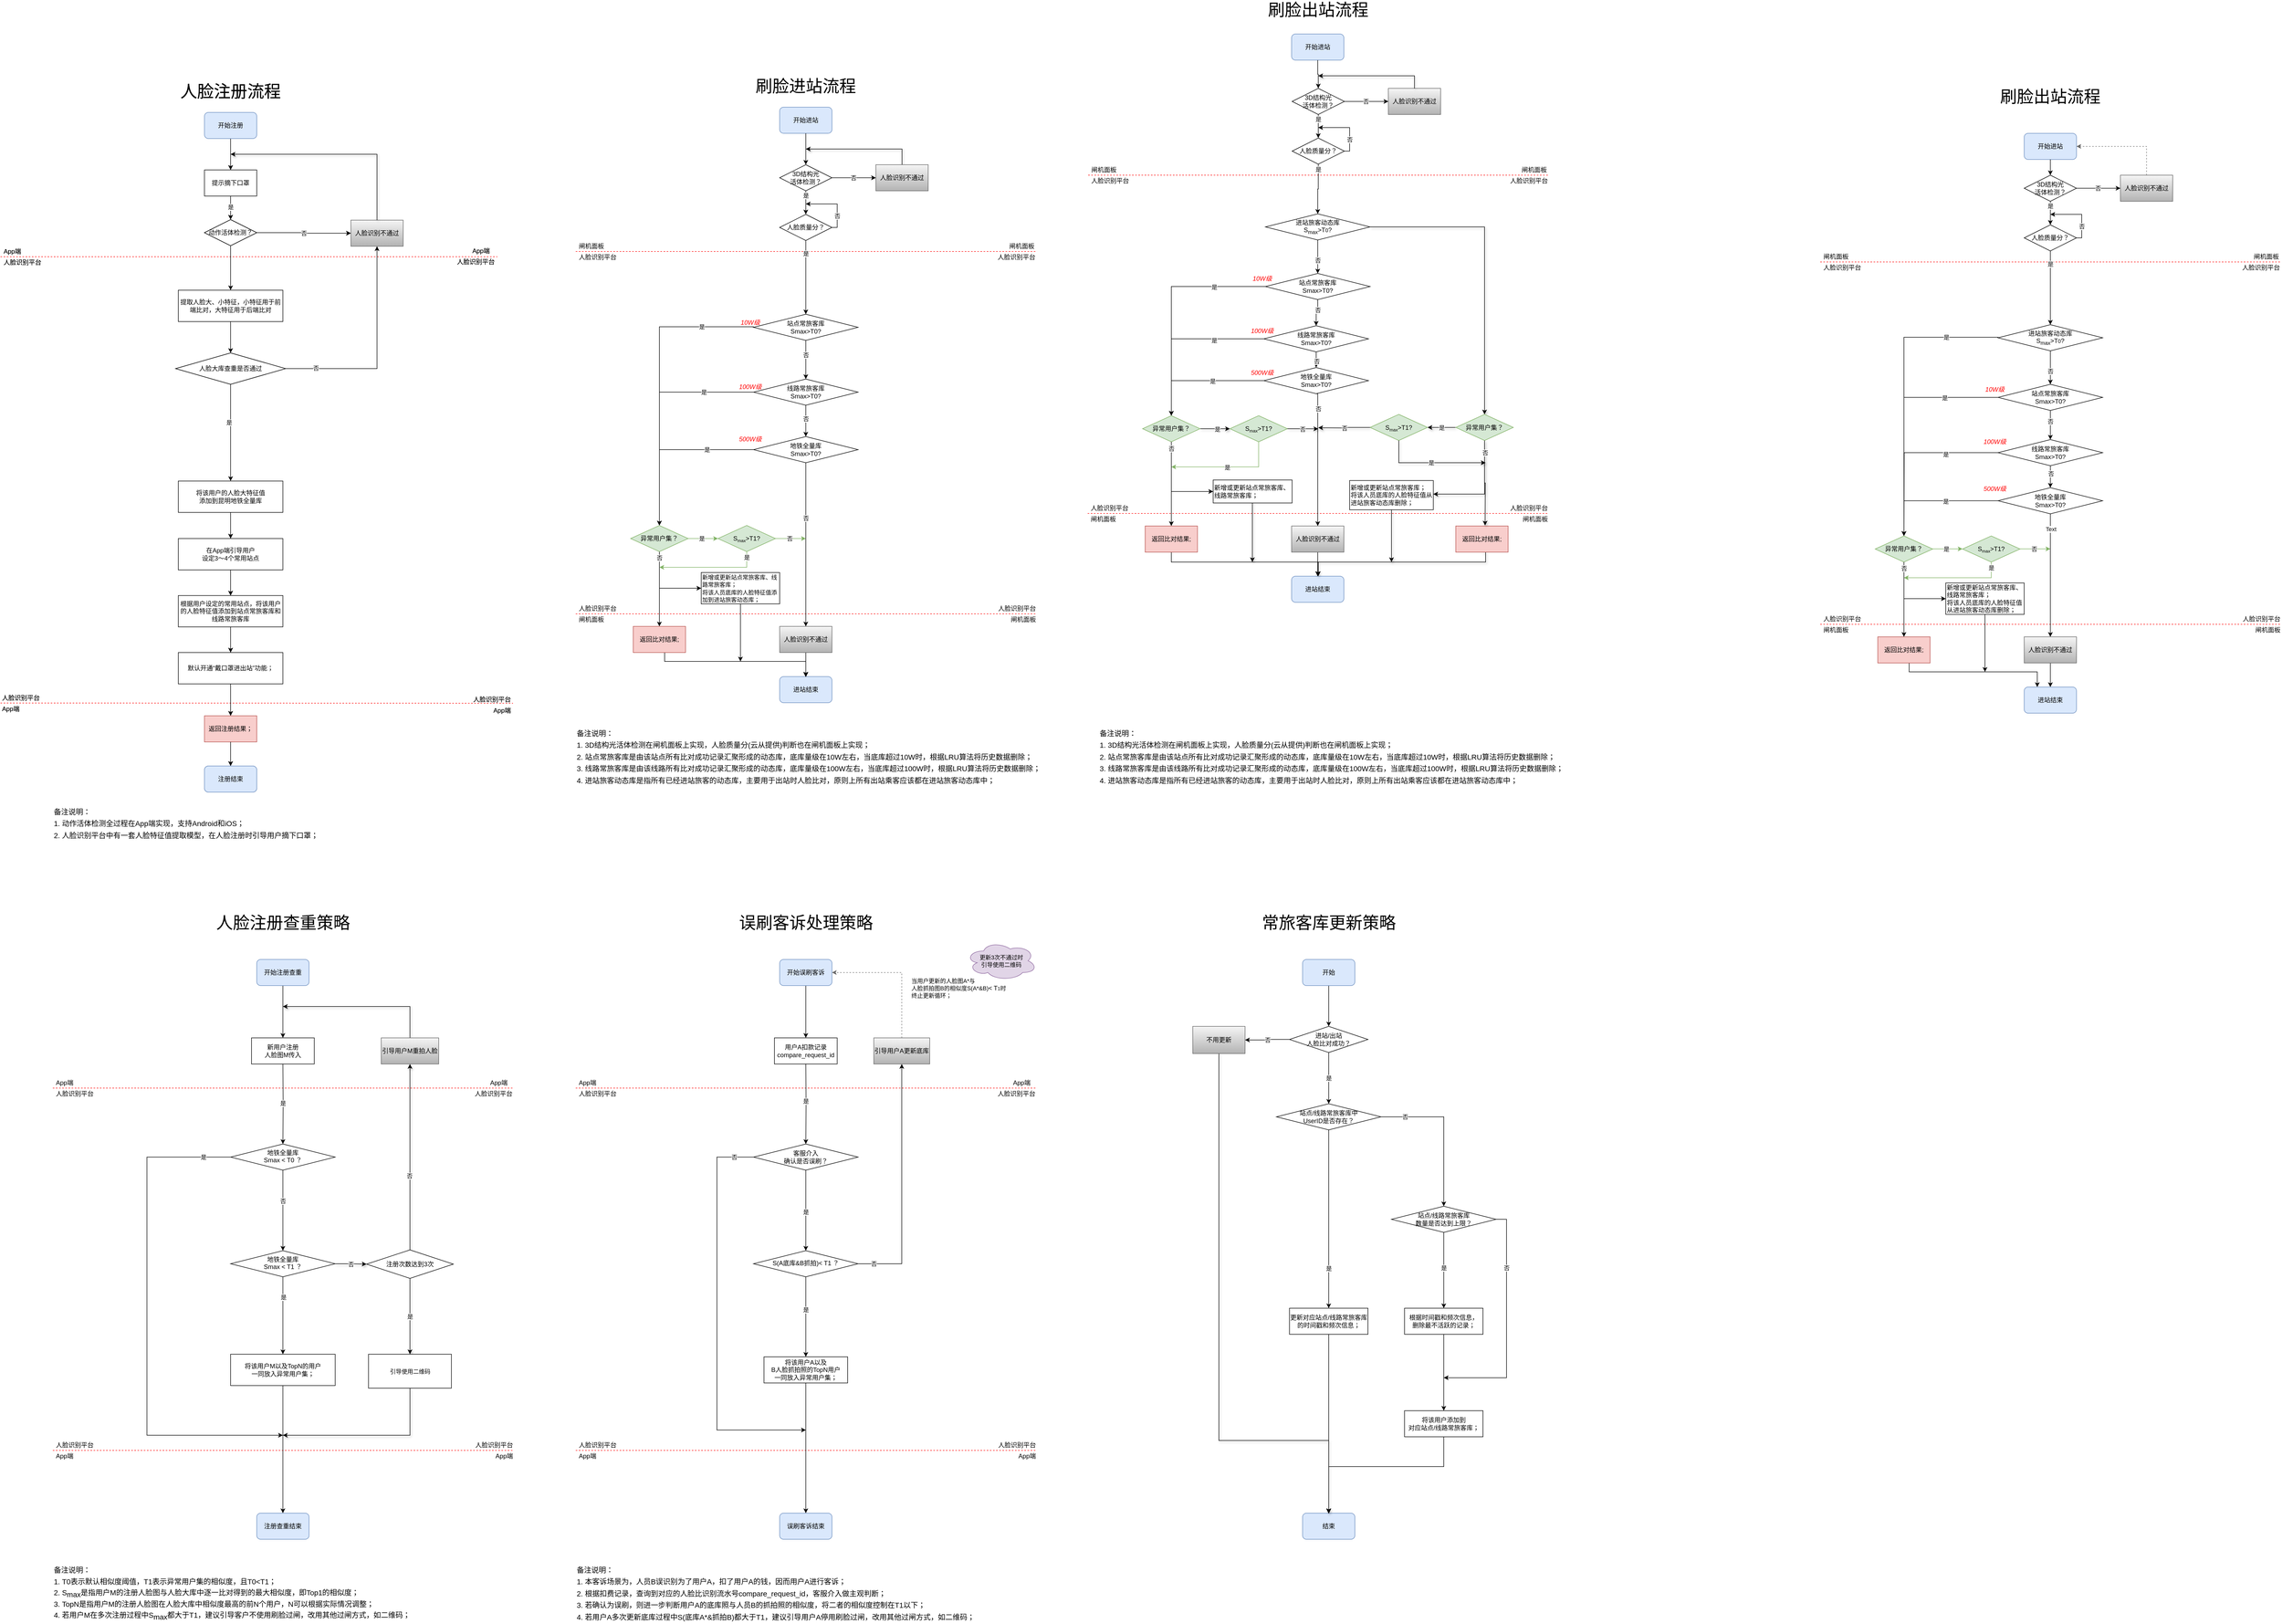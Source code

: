 <mxfile version="15.1.2" type="github">
  <diagram id="4HJHk8hwTrnTySvJUX3-" name="第 1 页">
    <mxGraphModel dx="6623" dy="4078" grid="1" gridSize="10" guides="1" tooltips="1" connect="1" arrows="1" fold="1" page="1" pageScale="1" pageWidth="4681" pageHeight="3300" math="0" shadow="0">
      <root>
        <mxCell id="0" />
        <mxCell id="1" parent="0" />
        <mxCell id="M9WVtqgSQ9D_E9_VqV0K-16" value="" style="edgeStyle=orthogonalEdgeStyle;rounded=0;orthogonalLoop=1;jettySize=auto;html=1;" parent="1" edge="1">
          <mxGeometry x="1000" as="geometry">
            <mxPoint x="1572" y="522" as="sourcePoint" />
          </mxGeometry>
        </mxCell>
        <mxCell id="M9WVtqgSQ9D_E9_VqV0K-17" value="否" style="edgeLabel;html=1;align=center;verticalAlign=middle;resizable=0;points=[];" parent="M9WVtqgSQ9D_E9_VqV0K-16" vertex="1" connectable="0">
          <mxGeometry x="-0.067" y="1" relative="1" as="geometry">
            <mxPoint as="offset" />
          </mxGeometry>
        </mxCell>
        <mxCell id="Dk_nju9nJkwJKH275Vij-25" value="否" style="edgeStyle=orthogonalEdgeStyle;rounded=0;orthogonalLoop=1;jettySize=auto;html=1;" parent="1" edge="1">
          <mxGeometry as="geometry">
            <mxPoint x="309" y="324" as="sourcePoint" />
          </mxGeometry>
        </mxCell>
        <mxCell id="Dk_nju9nJkwJKH275Vij-28" value="" style="edgeStyle=orthogonalEdgeStyle;rounded=0;orthogonalLoop=1;jettySize=auto;html=1;" parent="1" edge="1">
          <mxGeometry as="geometry">
            <mxPoint x="309" y="423" as="sourcePoint" />
          </mxGeometry>
        </mxCell>
        <mxCell id="Dk_nju9nJkwJKH275Vij-46" value="否" style="edgeLabel;html=1;align=center;verticalAlign=middle;resizable=0;points=[];" parent="Dk_nju9nJkwJKH275Vij-28" vertex="1" connectable="0">
          <mxGeometry x="-0.137" y="-1" relative="1" as="geometry">
            <mxPoint as="offset" />
          </mxGeometry>
        </mxCell>
        <mxCell id="Dk_nju9nJkwJKH275Vij-31" value="" style="edgeStyle=orthogonalEdgeStyle;rounded=0;orthogonalLoop=1;jettySize=auto;html=1;" parent="1" edge="1">
          <mxGeometry as="geometry">
            <mxPoint x="309" y="522" as="sourcePoint" />
          </mxGeometry>
        </mxCell>
        <mxCell id="Dk_nju9nJkwJKH275Vij-47" value="否" style="edgeLabel;html=1;align=center;verticalAlign=middle;resizable=0;points=[];" parent="Dk_nju9nJkwJKH275Vij-31" vertex="1" connectable="0">
          <mxGeometry x="-0.035" y="1" relative="1" as="geometry">
            <mxPoint as="offset" />
          </mxGeometry>
        </mxCell>
        <mxCell id="M9WVtqgSQ9D_E9_VqV0K-199" value="" style="endArrow=none;dashed=1;html=1;fillColor=#f8cecc;strokeColor=#FF0000;" parent="1" edge="1">
          <mxGeometry x="1000" y="80" width="50" height="50" as="geometry">
            <mxPoint x="1000" y="326" as="sourcePoint" />
            <mxPoint x="1880" y="326" as="targetPoint" />
          </mxGeometry>
        </mxCell>
        <mxCell id="M9WVtqgSQ9D_E9_VqV0K-143" value="进站结束" style="rounded=1;whiteSpace=wrap;html=1;fillColor=#dae8fc;strokeColor=#6c8ebf;" parent="1" vertex="1">
          <mxGeometry x="1390" y="1139" width="100" height="50" as="geometry" />
        </mxCell>
        <mxCell id="wJslKxtzTdJbA1gBJVCl-10" style="edgeStyle=orthogonalEdgeStyle;rounded=0;orthogonalLoop=1;jettySize=auto;html=1;exitX=1;exitY=0.5;exitDx=0;exitDy=0;" parent="1" edge="1">
          <mxGeometry x="1000" as="geometry">
            <mxPoint x="1440" y="235" as="targetPoint" />
            <mxPoint x="1480" y="280" as="sourcePoint" />
            <Array as="points">
              <mxPoint x="1500" y="280" />
              <mxPoint x="1500" y="235" />
            </Array>
          </mxGeometry>
        </mxCell>
        <mxCell id="wJslKxtzTdJbA1gBJVCl-12" value="否" style="edgeLabel;html=1;align=center;verticalAlign=middle;resizable=0;points=[];" parent="wJslKxtzTdJbA1gBJVCl-10" vertex="1" connectable="0">
          <mxGeometry x="-0.323" relative="1" as="geometry">
            <mxPoint as="offset" />
          </mxGeometry>
        </mxCell>
        <mxCell id="M9WVtqgSQ9D_E9_VqV0K-144" value="人脸质量分？" style="rhombus;whiteSpace=wrap;html=1;" parent="1" vertex="1">
          <mxGeometry x="1390" y="255" width="100" height="50" as="geometry" />
        </mxCell>
        <mxCell id="wJslKxtzTdJbA1gBJVCl-5" style="edgeStyle=orthogonalEdgeStyle;rounded=0;orthogonalLoop=1;jettySize=auto;html=1;exitX=0.5;exitY=1;exitDx=0;exitDy=0;entryX=0.5;entryY=0;entryDx=0;entryDy=0;" parent="1" source="M9WVtqgSQ9D_E9_VqV0K-144" target="M9WVtqgSQ9D_E9_VqV0K-170" edge="1">
          <mxGeometry x="1000" as="geometry">
            <mxPoint x="1440" y="354" as="targetPoint" />
          </mxGeometry>
        </mxCell>
        <mxCell id="wJslKxtzTdJbA1gBJVCl-13" value="是" style="edgeLabel;html=1;align=center;verticalAlign=middle;resizable=0;points=[];" parent="wJslKxtzTdJbA1gBJVCl-5" vertex="1" connectable="0">
          <mxGeometry x="-0.315" y="1" relative="1" as="geometry">
            <mxPoint x="-1" y="-23.28" as="offset" />
          </mxGeometry>
        </mxCell>
        <mxCell id="M9WVtqgSQ9D_E9_VqV0K-170" value="站点常旅客库&lt;br&gt;Smax&amp;gt;T0?" style="rhombus;whiteSpace=wrap;html=1;" parent="1" vertex="1">
          <mxGeometry x="1340" y="446" width="200" height="50" as="geometry" />
        </mxCell>
        <mxCell id="M9WVtqgSQ9D_E9_VqV0K-172" value="线路常旅客库&lt;br&gt;Smax&amp;gt;T0?" style="rhombus;whiteSpace=wrap;html=1;" parent="1" vertex="1">
          <mxGeometry x="1340" y="570" width="200" height="50" as="geometry" />
        </mxCell>
        <mxCell id="M9WVtqgSQ9D_E9_VqV0K-173" value="" style="edgeStyle=orthogonalEdgeStyle;rounded=0;orthogonalLoop=1;jettySize=auto;html=1;" parent="1" source="M9WVtqgSQ9D_E9_VqV0K-170" target="M9WVtqgSQ9D_E9_VqV0K-172" edge="1">
          <mxGeometry x="1000" y="80" as="geometry" />
        </mxCell>
        <mxCell id="M9WVtqgSQ9D_E9_VqV0K-174" value="否" style="edgeLabel;html=1;align=center;verticalAlign=middle;resizable=0;points=[];" parent="M9WVtqgSQ9D_E9_VqV0K-173" vertex="1" connectable="0">
          <mxGeometry x="-0.137" y="-1" relative="1" as="geometry">
            <mxPoint x="1" y="-4.14" as="offset" />
          </mxGeometry>
        </mxCell>
        <mxCell id="M9WVtqgSQ9D_E9_VqV0K-175" value="地铁全量库&lt;br&gt;Smax&amp;gt;T0?" style="rhombus;whiteSpace=wrap;html=1;" parent="1" vertex="1">
          <mxGeometry x="1340" y="680" width="200" height="50" as="geometry" />
        </mxCell>
        <mxCell id="M9WVtqgSQ9D_E9_VqV0K-176" value="" style="edgeStyle=orthogonalEdgeStyle;rounded=0;orthogonalLoop=1;jettySize=auto;html=1;" parent="1" source="M9WVtqgSQ9D_E9_VqV0K-172" target="M9WVtqgSQ9D_E9_VqV0K-175" edge="1">
          <mxGeometry x="1000" y="80" as="geometry" />
        </mxCell>
        <mxCell id="M9WVtqgSQ9D_E9_VqV0K-177" value="否" style="edgeLabel;html=1;align=center;verticalAlign=middle;resizable=0;points=[];" parent="M9WVtqgSQ9D_E9_VqV0K-176" vertex="1" connectable="0">
          <mxGeometry x="-0.035" y="1" relative="1" as="geometry">
            <mxPoint x="-1" y="-3.43" as="offset" />
          </mxGeometry>
        </mxCell>
        <mxCell id="M9WVtqgSQ9D_E9_VqV0K-181" style="edgeStyle=orthogonalEdgeStyle;rounded=0;orthogonalLoop=1;jettySize=auto;html=1;entryX=0.5;entryY=0;entryDx=0;entryDy=0;exitX=0;exitY=0.5;exitDx=0;exitDy=0;" parent="1" source="M9WVtqgSQ9D_E9_VqV0K-170" target="_u0KSfqB_Zb8n4j6yfHZ-55" edge="1">
          <mxGeometry x="1000" y="80" as="geometry">
            <mxPoint x="1217" y="834" as="targetPoint" />
            <mxPoint x="1250" y="500" as="sourcePoint" />
            <Array as="points">
              <mxPoint x="1340" y="470" />
              <mxPoint x="1160" y="470" />
            </Array>
          </mxGeometry>
        </mxCell>
        <mxCell id="M9WVtqgSQ9D_E9_VqV0K-182" value="是" style="edgeLabel;html=1;align=center;verticalAlign=middle;resizable=0;points=[];" parent="M9WVtqgSQ9D_E9_VqV0K-181" vertex="1" connectable="0">
          <mxGeometry x="-0.78" y="-1" relative="1" as="geometry">
            <mxPoint x="-39.1" y="1" as="offset" />
          </mxGeometry>
        </mxCell>
        <mxCell id="M9WVtqgSQ9D_E9_VqV0K-183" style="edgeStyle=orthogonalEdgeStyle;rounded=0;orthogonalLoop=1;jettySize=auto;html=1;entryX=0.5;entryY=0;entryDx=0;entryDy=0;exitX=0;exitY=0.5;exitDx=0;exitDy=0;" parent="1" source="M9WVtqgSQ9D_E9_VqV0K-172" target="_u0KSfqB_Zb8n4j6yfHZ-55" edge="1">
          <mxGeometry x="1000" y="80" as="geometry">
            <mxPoint x="1217" y="834" as="targetPoint" />
            <Array as="points">
              <mxPoint x="1160" y="595" />
            </Array>
          </mxGeometry>
        </mxCell>
        <mxCell id="M9WVtqgSQ9D_E9_VqV0K-184" value="是" style="edgeLabel;html=1;align=center;verticalAlign=middle;resizable=0;points=[];" parent="M9WVtqgSQ9D_E9_VqV0K-183" vertex="1" connectable="0">
          <mxGeometry x="-0.686" y="-3" relative="1" as="geometry">
            <mxPoint x="-26.67" y="3" as="offset" />
          </mxGeometry>
        </mxCell>
        <mxCell id="M9WVtqgSQ9D_E9_VqV0K-185" style="edgeStyle=orthogonalEdgeStyle;rounded=0;orthogonalLoop=1;jettySize=auto;html=1;entryX=0.5;entryY=0;entryDx=0;entryDy=0;exitX=0;exitY=0.5;exitDx=0;exitDy=0;" parent="1" source="M9WVtqgSQ9D_E9_VqV0K-175" target="_u0KSfqB_Zb8n4j6yfHZ-55" edge="1">
          <mxGeometry x="1000" y="80" as="geometry">
            <mxPoint x="1170" y="790" as="targetPoint" />
            <mxPoint x="1290" y="700" as="sourcePoint" />
            <Array as="points">
              <mxPoint x="1160" y="705" />
            </Array>
          </mxGeometry>
        </mxCell>
        <mxCell id="M9WVtqgSQ9D_E9_VqV0K-186" value="是" style="edgeLabel;html=1;align=center;verticalAlign=middle;resizable=0;points=[];" parent="M9WVtqgSQ9D_E9_VqV0K-185" vertex="1" connectable="0">
          <mxGeometry x="-0.568" relative="1" as="geometry">
            <mxPoint x="-19.05" as="offset" />
          </mxGeometry>
        </mxCell>
        <mxCell id="M9WVtqgSQ9D_E9_VqV0K-189" style="edgeStyle=orthogonalEdgeStyle;rounded=0;orthogonalLoop=1;jettySize=auto;html=1;exitX=0.5;exitY=1;exitDx=0;exitDy=0;" parent="1" source="_u0KSfqB_Zb8n4j6yfHZ-137" edge="1">
          <mxGeometry x="1000" y="80" as="geometry">
            <mxPoint x="1440" y="1140" as="targetPoint" />
            <Array as="points">
              <mxPoint x="1170" y="1093" />
              <mxPoint x="1170" y="1110" />
              <mxPoint x="1440" y="1110" />
            </Array>
            <mxPoint x="1304" y="1093" as="sourcePoint" />
          </mxGeometry>
        </mxCell>
        <mxCell id="M9WVtqgSQ9D_E9_VqV0K-194" value="开始进站" style="rounded=1;whiteSpace=wrap;html=1;fillColor=#dae8fc;strokeColor=#6c8ebf;" parent="1" vertex="1">
          <mxGeometry x="1390" y="50" width="100" height="50" as="geometry" />
        </mxCell>
        <mxCell id="M9WVtqgSQ9D_E9_VqV0K-200" value="" style="edgeStyle=orthogonalEdgeStyle;rounded=0;orthogonalLoop=1;jettySize=auto;html=1;strokeColor=#000000;" parent="1" source="M9WVtqgSQ9D_E9_VqV0K-201" target="M9WVtqgSQ9D_E9_VqV0K-143" edge="1">
          <mxGeometry x="1000" y="80" as="geometry" />
        </mxCell>
        <mxCell id="M9WVtqgSQ9D_E9_VqV0K-201" value="人脸识别不通过" style="rounded=0;whiteSpace=wrap;html=1;fillColor=#f5f5f5;strokeColor=#666666;gradientColor=#b3b3b3;" parent="1" vertex="1">
          <mxGeometry x="1390" y="1043" width="100" height="50" as="geometry" />
        </mxCell>
        <mxCell id="M9WVtqgSQ9D_E9_VqV0K-208" value="闸机面板" style="text;html=1;strokeColor=none;fillColor=none;align=center;verticalAlign=middle;whiteSpace=wrap;rounded=0;" parent="1" vertex="1">
          <mxGeometry x="1824" y="306" width="58" height="20" as="geometry" />
        </mxCell>
        <mxCell id="M9WVtqgSQ9D_E9_VqV0K-209" value="人脸识别平台" style="text;html=1;strokeColor=none;fillColor=none;align=center;verticalAlign=middle;whiteSpace=wrap;rounded=0;" parent="1" vertex="1">
          <mxGeometry x="1804" y="327" width="78" height="20" as="geometry" />
        </mxCell>
        <mxCell id="M9WVtqgSQ9D_E9_VqV0K-210" value="闸机面板" style="text;html=1;strokeColor=none;fillColor=none;align=left;verticalAlign=middle;whiteSpace=wrap;rounded=0;" parent="1" vertex="1">
          <mxGeometry x="1004" y="306" width="58" height="20" as="geometry" />
        </mxCell>
        <mxCell id="M9WVtqgSQ9D_E9_VqV0K-211" value="人脸识别平台" style="text;html=1;strokeColor=none;fillColor=none;align=left;verticalAlign=middle;whiteSpace=wrap;rounded=0;" parent="1" vertex="1">
          <mxGeometry x="1004" y="327" width="78" height="20" as="geometry" />
        </mxCell>
        <mxCell id="M9WVtqgSQ9D_E9_VqV0K-212" value="" style="endArrow=none;dashed=1;html=1;fillColor=#f8cecc;strokeColor=#FF0000;" parent="1" edge="1">
          <mxGeometry x="1000" y="80" width="50" height="50" as="geometry">
            <mxPoint x="1000" y="1019" as="sourcePoint" />
            <mxPoint x="1880" y="1019" as="targetPoint" />
          </mxGeometry>
        </mxCell>
        <mxCell id="M9WVtqgSQ9D_E9_VqV0K-213" value="人脸识别平台" style="text;html=1;strokeColor=none;fillColor=none;align=right;verticalAlign=middle;whiteSpace=wrap;rounded=0;" parent="1" vertex="1">
          <mxGeometry x="1794" y="999" width="88" height="20" as="geometry" />
        </mxCell>
        <mxCell id="M9WVtqgSQ9D_E9_VqV0K-214" value="闸机面板" style="text;html=1;strokeColor=none;fillColor=none;align=right;verticalAlign=middle;whiteSpace=wrap;rounded=0;" parent="1" vertex="1">
          <mxGeometry x="1804" y="1020" width="78" height="20" as="geometry" />
        </mxCell>
        <mxCell id="M9WVtqgSQ9D_E9_VqV0K-215" value="人脸识别平台" style="text;html=1;strokeColor=none;fillColor=none;align=left;verticalAlign=middle;whiteSpace=wrap;rounded=0;" parent="1" vertex="1">
          <mxGeometry x="1004" y="999" width="80" height="20" as="geometry" />
        </mxCell>
        <mxCell id="M9WVtqgSQ9D_E9_VqV0K-216" value="闸机面板" style="text;html=1;strokeColor=none;fillColor=none;align=left;verticalAlign=middle;whiteSpace=wrap;rounded=0;" parent="1" vertex="1">
          <mxGeometry x="1004" y="1020" width="78" height="20" as="geometry" />
        </mxCell>
        <mxCell id="M9WVtqgSQ9D_E9_VqV0K-217" value="" style="edgeStyle=orthogonalEdgeStyle;rounded=0;orthogonalLoop=1;jettySize=auto;html=1;exitX=0.5;exitY=1;exitDx=0;exitDy=0;entryX=0.5;entryY=0;entryDx=0;entryDy=0;" parent="1" source="M9WVtqgSQ9D_E9_VqV0K-218" target="M9WVtqgSQ9D_E9_VqV0K-144" edge="1">
          <mxGeometry y="80" as="geometry">
            <mxPoint y="-12" as="offset" />
          </mxGeometry>
        </mxCell>
        <mxCell id="wJslKxtzTdJbA1gBJVCl-11" value="是" style="edgeLabel;html=1;align=center;verticalAlign=middle;resizable=0;points=[];" parent="M9WVtqgSQ9D_E9_VqV0K-217" vertex="1" connectable="0">
          <mxGeometry relative="1" as="geometry">
            <mxPoint y="-14" as="offset" />
          </mxGeometry>
        </mxCell>
        <mxCell id="M9WVtqgSQ9D_E9_VqV0K-218" value="3D结构光&lt;br&gt;活体检测？" style="rhombus;whiteSpace=wrap;html=1;" parent="1" vertex="1">
          <mxGeometry x="1390" y="160" width="100" height="50" as="geometry" />
        </mxCell>
        <mxCell id="M9WVtqgSQ9D_E9_VqV0K-219" style="edgeStyle=orthogonalEdgeStyle;rounded=0;orthogonalLoop=1;jettySize=auto;html=1;exitX=0.5;exitY=1;exitDx=0;exitDy=0;" parent="1" source="M9WVtqgSQ9D_E9_VqV0K-194" target="M9WVtqgSQ9D_E9_VqV0K-218" edge="1">
          <mxGeometry x="1000" y="80" as="geometry" />
        </mxCell>
        <mxCell id="QFfBQqacpw4Q1S9WYrsz-176" style="edgeStyle=orthogonalEdgeStyle;rounded=0;orthogonalLoop=1;jettySize=auto;html=1;shadow=1;" edge="1" parent="1" source="M9WVtqgSQ9D_E9_VqV0K-221">
          <mxGeometry relative="1" as="geometry">
            <mxPoint x="1440" y="130" as="targetPoint" />
            <Array as="points">
              <mxPoint x="1624" y="130" />
            </Array>
          </mxGeometry>
        </mxCell>
        <mxCell id="M9WVtqgSQ9D_E9_VqV0K-221" value="人脸识别不通过" style="rounded=0;whiteSpace=wrap;html=1;fillColor=#f5f5f5;strokeColor=#666666;gradientColor=#b3b3b3;" parent="1" vertex="1">
          <mxGeometry x="1574" y="160" width="100" height="50" as="geometry" />
        </mxCell>
        <mxCell id="M9WVtqgSQ9D_E9_VqV0K-222" value="否" style="edgeStyle=orthogonalEdgeStyle;rounded=0;orthogonalLoop=1;jettySize=auto;html=1;" parent="1" source="M9WVtqgSQ9D_E9_VqV0K-218" target="M9WVtqgSQ9D_E9_VqV0K-221" edge="1">
          <mxGeometry y="80" as="geometry">
            <mxPoint x="-1" as="offset" />
          </mxGeometry>
        </mxCell>
        <mxCell id="M9WVtqgSQ9D_E9_VqV0K-223" value="10W级" style="text;html=1;strokeColor=none;fillColor=none;align=center;verticalAlign=middle;whiteSpace=wrap;rounded=0;fontColor=#FF0000;fontStyle=2" parent="1" vertex="1">
          <mxGeometry x="1310" y="452" width="48" height="20" as="geometry" />
        </mxCell>
        <mxCell id="M9WVtqgSQ9D_E9_VqV0K-224" value="100W级" style="text;html=1;strokeColor=none;fillColor=none;align=center;verticalAlign=middle;whiteSpace=wrap;rounded=0;fontColor=#FF0000;fontStyle=2" parent="1" vertex="1">
          <mxGeometry x="1310" y="575" width="48" height="20" as="geometry" />
        </mxCell>
        <mxCell id="M9WVtqgSQ9D_E9_VqV0K-225" value="500W级" style="text;html=1;strokeColor=none;fillColor=none;align=center;verticalAlign=middle;whiteSpace=wrap;rounded=0;fontColor=#FF0000;fontStyle=2" parent="1" vertex="1">
          <mxGeometry x="1310" y="675" width="48" height="20" as="geometry" />
        </mxCell>
        <mxCell id="M9WVtqgSQ9D_E9_VqV0K-253" value="&lt;font style=&quot;font-size: 14px ; line-height: 160%&quot;&gt;备注说明：&lt;br&gt;1. 3D结构光活体检测在闸机面板上实现，人脸质量分(云从提供)判断也在闸机面板上实现；&lt;br&gt;2. 站点常旅客库是由该站点所有比对成功记录汇聚形成的动态库，底库量级在10W左右，当底库超过10W时，根据LRU算法将历史数据删除；&lt;br&gt;3. 线路常旅客库是由该线路所有比对成功记录汇聚形成的动态库，底库量级在100W左右，当底库超过100W时，根据LRU算法将历史数据删除；&lt;br&gt;4. 进站旅客动态库是指所有已经进站旅客的动态库，主要用于出站时人脸比对，原则上所有出站乘客应该都在进站旅客动态库中；&lt;br&gt;&lt;br&gt;&lt;/font&gt;" style="text;html=1;strokeColor=none;fillColor=none;align=left;verticalAlign=top;whiteSpace=wrap;rounded=0;" parent="1" vertex="1">
          <mxGeometry x="1000" y="1230" width="1000" height="180" as="geometry" />
        </mxCell>
        <mxCell id="M9WVtqgSQ9D_E9_VqV0K-259" value="&lt;font style=&quot;font-size: 32px&quot;&gt;刷脸进站流程&lt;/font&gt;" style="text;html=1;strokeColor=none;fillColor=none;align=center;verticalAlign=middle;whiteSpace=wrap;rounded=0;" parent="1" vertex="1">
          <mxGeometry x="1337" width="206" height="20" as="geometry" />
        </mxCell>
        <mxCell id="h1nzsoqnnWIRRyqZ6HZJ-29" style="edgeStyle=orthogonalEdgeStyle;rounded=0;orthogonalLoop=1;jettySize=auto;html=1;exitX=0.5;exitY=1;exitDx=0;exitDy=0;entryX=0.5;entryY=0;entryDx=0;entryDy=0;" parent="1" source="M9WVtqgSQ9D_E9_VqV0K-175" target="M9WVtqgSQ9D_E9_VqV0K-201" edge="1">
          <mxGeometry as="geometry">
            <mxPoint x="1440" y="720" as="targetPoint" />
          </mxGeometry>
        </mxCell>
        <mxCell id="h1nzsoqnnWIRRyqZ6HZJ-31" value="否" style="edgeLabel;html=1;align=center;verticalAlign=middle;resizable=0;points=[];" parent="h1nzsoqnnWIRRyqZ6HZJ-29" vertex="1" connectable="0">
          <mxGeometry x="-0.076" relative="1" as="geometry">
            <mxPoint y="-39" as="offset" />
          </mxGeometry>
        </mxCell>
        <mxCell id="_u0KSfqB_Zb8n4j6yfHZ-141" style="edgeStyle=orthogonalEdgeStyle;rounded=0;orthogonalLoop=1;jettySize=auto;html=1;exitX=0;exitY=0.5;exitDx=0;exitDy=0;startArrow=classic;startFill=1;endArrow=none;endFill=0;strokeColor=#000000;" parent="1" source="h1nzsoqnnWIRRyqZ6HZJ-2" edge="1">
          <mxGeometry relative="1" as="geometry">
            <mxPoint x="1160" y="970" as="targetPoint" />
            <mxPoint x="1245" y="970" as="sourcePoint" />
          </mxGeometry>
        </mxCell>
        <mxCell id="_u0KSfqB_Zb8n4j6yfHZ-143" style="edgeStyle=orthogonalEdgeStyle;rounded=0;orthogonalLoop=1;jettySize=auto;html=1;exitX=0.5;exitY=1;exitDx=0;exitDy=0;startArrow=none;startFill=0;endArrow=classic;endFill=1;strokeColor=#000000;" parent="1" source="h1nzsoqnnWIRRyqZ6HZJ-2" edge="1">
          <mxGeometry relative="1" as="geometry">
            <mxPoint x="1315" y="1110" as="targetPoint" />
            <Array as="points">
              <mxPoint x="1315" y="1110" />
            </Array>
          </mxGeometry>
        </mxCell>
        <mxCell id="h1nzsoqnnWIRRyqZ6HZJ-2" value="&lt;font style=&quot;font-size: 11px&quot;&gt;新增或更新站点常旅客库、线路常旅客库；&lt;br style=&quot;font-size: 11px&quot;&gt;将该人员底库的人脸特征值添加到进站旅客动态库；&lt;/font&gt;" style="rounded=0;whiteSpace=wrap;html=1;align=left;" parent="1" vertex="1">
          <mxGeometry x="1240" y="940" width="150" height="60" as="geometry" />
        </mxCell>
        <mxCell id="wJslKxtzTdJbA1gBJVCl-86" value="&lt;font style=&quot;font-size: 14px ; line-height: 160%&quot;&gt;备注说明：&lt;br&gt;1. 3D结构光活体检测在闸机面板上实现，人脸质量分(云从提供)判断也在闸机面板上实现；&lt;br&gt;2. 站点常旅客库是由该站点所有比对成功记录汇聚形成的动态库，底库量级在10W左右，当底库超过10W时，根据LRU算法将历史数据删除；&lt;br&gt;3. 线路常旅客库是由该线路所有比对成功记录汇聚形成的动态库，底库量级在100W左右，当底库超过100W时，根据LRU算法将历史数据删除；&lt;br&gt;4. 进站旅客动态库是指所有已经进站旅客的动态库，主要用于出站时人脸比对，原则上所有出站乘客应该都在进站旅客动态库中；&lt;br&gt;&lt;/font&gt;" style="text;html=1;strokeColor=none;fillColor=none;align=left;verticalAlign=top;whiteSpace=wrap;rounded=0;" parent="1" vertex="1">
          <mxGeometry x="2000" y="1230" width="1000" height="180" as="geometry" />
        </mxCell>
        <mxCell id="_u0KSfqB_Zb8n4j6yfHZ-1" value="" style="group" parent="1" vertex="1" connectable="0">
          <mxGeometry x="-100" y="10" width="1020" height="1350" as="geometry" />
        </mxCell>
        <mxCell id="M9WVtqgSQ9D_E9_VqV0K-227" value="提示摘下口罩" style="rounded=0;whiteSpace=wrap;html=1;" parent="_u0KSfqB_Zb8n4j6yfHZ-1" vertex="1">
          <mxGeometry x="390" y="160" width="100" height="50" as="geometry" />
        </mxCell>
        <mxCell id="Dk_nju9nJkwJKH275Vij-2" value="动作活体检测？" style="rhombus;whiteSpace=wrap;html=1;" parent="_u0KSfqB_Zb8n4j6yfHZ-1" vertex="1">
          <mxGeometry x="390" y="255" width="100" height="50" as="geometry" />
        </mxCell>
        <mxCell id="M9WVtqgSQ9D_E9_VqV0K-230" style="edgeStyle=orthogonalEdgeStyle;rounded=0;orthogonalLoop=1;jettySize=auto;html=1;exitX=0.5;exitY=1;exitDx=0;exitDy=0;entryX=0.5;entryY=0;entryDx=0;entryDy=0;" parent="_u0KSfqB_Zb8n4j6yfHZ-1" target="M9WVtqgSQ9D_E9_VqV0K-227" edge="1">
          <mxGeometry as="geometry">
            <mxPoint x="440.0" y="130" as="sourcePoint" />
          </mxGeometry>
        </mxCell>
        <mxCell id="Dk_nju9nJkwJKH275Vij-78" value="" style="endArrow=none;dashed=1;html=1;fillColor=#f8cecc;strokeColor=#FF0000;" parent="_u0KSfqB_Zb8n4j6yfHZ-1" edge="1">
          <mxGeometry y="80" width="50" height="50" as="geometry">
            <mxPoint y="326" as="sourcePoint" />
            <mxPoint x="950" y="326" as="targetPoint" />
          </mxGeometry>
        </mxCell>
        <mxCell id="Dk_nju9nJkwJKH275Vij-90" value="App端" style="text;html=1;strokeColor=none;fillColor=none;align=center;verticalAlign=middle;whiteSpace=wrap;rounded=0;" parent="_u0KSfqB_Zb8n4j6yfHZ-1" vertex="1">
          <mxGeometry x="890" y="305" width="58" height="20" as="geometry" />
        </mxCell>
        <mxCell id="Dk_nju9nJkwJKH275Vij-91" value="人脸识别平台" style="text;html=1;strokeColor=none;fillColor=none;align=center;verticalAlign=middle;whiteSpace=wrap;rounded=0;" parent="_u0KSfqB_Zb8n4j6yfHZ-1" vertex="1">
          <mxGeometry x="870" y="326" width="78" height="20" as="geometry" />
        </mxCell>
        <mxCell id="Dk_nju9nJkwJKH275Vij-92" value="App端" style="text;html=1;strokeColor=none;fillColor=none;align=left;verticalAlign=middle;whiteSpace=wrap;rounded=0;" parent="_u0KSfqB_Zb8n4j6yfHZ-1" vertex="1">
          <mxGeometry x="4" y="306" width="58" height="20" as="geometry" />
        </mxCell>
        <mxCell id="Dk_nju9nJkwJKH275Vij-93" value="人脸识别平台" style="text;html=1;strokeColor=none;fillColor=none;align=left;verticalAlign=middle;whiteSpace=wrap;rounded=0;" parent="_u0KSfqB_Zb8n4j6yfHZ-1" vertex="1">
          <mxGeometry x="4" y="327" width="78" height="20" as="geometry" />
        </mxCell>
        <mxCell id="nnZQlmuL2Tk7FEm4BFCz-8" value="是" style="edgeStyle=orthogonalEdgeStyle;rounded=0;orthogonalLoop=1;jettySize=auto;html=1;entryX=0.5;entryY=0;entryDx=0;entryDy=0;" parent="_u0KSfqB_Zb8n4j6yfHZ-1" target="Dk_nju9nJkwJKH275Vij-2" edge="1">
          <mxGeometry y="80" as="geometry">
            <mxPoint x="440" y="210" as="sourcePoint" />
            <Array as="points">
              <mxPoint x="440" y="230" />
              <mxPoint x="440" y="230" />
            </Array>
            <mxPoint y="-2" as="offset" />
          </mxGeometry>
        </mxCell>
        <mxCell id="nnZQlmuL2Tk7FEm4BFCz-9" value="人脸识别不通过" style="rounded=0;whiteSpace=wrap;html=1;fillColor=#f5f5f5;strokeColor=#666666;gradientColor=#b3b3b3;" parent="_u0KSfqB_Zb8n4j6yfHZ-1" vertex="1">
          <mxGeometry x="670" y="256" width="100" height="50" as="geometry" />
        </mxCell>
        <mxCell id="M9WVtqgSQ9D_E9_VqV0K-231" value="否" style="edgeStyle=orthogonalEdgeStyle;rounded=0;orthogonalLoop=1;jettySize=auto;html=1;exitX=1;exitY=0.5;exitDx=0;exitDy=0;strokeColor=#000000;" parent="_u0KSfqB_Zb8n4j6yfHZ-1" source="Dk_nju9nJkwJKH275Vij-2" target="nnZQlmuL2Tk7FEm4BFCz-9" edge="1">
          <mxGeometry as="geometry">
            <mxPoint as="offset" />
          </mxGeometry>
        </mxCell>
        <mxCell id="M9WVtqgSQ9D_E9_VqV0K-258" value="&lt;font style=&quot;font-size: 32px&quot;&gt;人脸注册流程&lt;/font&gt;" style="text;html=1;strokeColor=none;fillColor=none;align=center;verticalAlign=middle;whiteSpace=wrap;rounded=0;" parent="_u0KSfqB_Zb8n4j6yfHZ-1" vertex="1">
          <mxGeometry x="337" width="206" height="20" as="geometry" />
        </mxCell>
        <mxCell id="1f0OFDxYb1WzkCkjiEqP-20" value="" style="group" parent="_u0KSfqB_Zb8n4j6yfHZ-1" vertex="1" connectable="0">
          <mxGeometry width="1020" height="1350" as="geometry" />
        </mxCell>
        <mxCell id="1f0OFDxYb1WzkCkjiEqP-24" value="提示摘下口罩" style="rounded=0;whiteSpace=wrap;html=1;" parent="1f0OFDxYb1WzkCkjiEqP-20" vertex="1">
          <mxGeometry x="390" y="160" width="100" height="50" as="geometry" />
        </mxCell>
        <mxCell id="1f0OFDxYb1WzkCkjiEqP-26" value="动作活体检测？" style="rhombus;whiteSpace=wrap;html=1;" parent="1f0OFDxYb1WzkCkjiEqP-20" vertex="1">
          <mxGeometry x="390" y="255" width="100" height="50" as="geometry" />
        </mxCell>
        <mxCell id="1f0OFDxYb1WzkCkjiEqP-31" style="edgeStyle=orthogonalEdgeStyle;rounded=0;orthogonalLoop=1;jettySize=auto;html=1;exitX=0.5;exitY=1;exitDx=0;exitDy=0;entryX=0.5;entryY=0;entryDx=0;entryDy=0;" parent="1f0OFDxYb1WzkCkjiEqP-20" source="1f0OFDxYb1WzkCkjiEqP-32" target="1f0OFDxYb1WzkCkjiEqP-24" edge="1">
          <mxGeometry as="geometry" />
        </mxCell>
        <mxCell id="1f0OFDxYb1WzkCkjiEqP-32" value="开始注册" style="rounded=1;whiteSpace=wrap;html=1;fillColor=#dae8fc;strokeColor=#6c8ebf;" parent="1f0OFDxYb1WzkCkjiEqP-20" vertex="1">
          <mxGeometry x="390" y="50" width="100" height="50" as="geometry" />
        </mxCell>
        <mxCell id="1f0OFDxYb1WzkCkjiEqP-33" value="" style="endArrow=none;dashed=1;html=1;fillColor=#f8cecc;strokeColor=#FF0000;" parent="1f0OFDxYb1WzkCkjiEqP-20" edge="1">
          <mxGeometry y="80" width="50" height="50" as="geometry">
            <mxPoint y="326" as="sourcePoint" />
            <mxPoint x="950" y="326" as="targetPoint" />
          </mxGeometry>
        </mxCell>
        <mxCell id="1f0OFDxYb1WzkCkjiEqP-35" value="App端" style="text;html=1;strokeColor=none;fillColor=none;align=center;verticalAlign=middle;whiteSpace=wrap;rounded=0;" parent="1f0OFDxYb1WzkCkjiEqP-20" vertex="1">
          <mxGeometry x="890" y="305" width="58" height="20" as="geometry" />
        </mxCell>
        <mxCell id="1f0OFDxYb1WzkCkjiEqP-36" value="人脸识别平台" style="text;html=1;strokeColor=none;fillColor=none;align=center;verticalAlign=middle;whiteSpace=wrap;rounded=0;" parent="1f0OFDxYb1WzkCkjiEqP-20" vertex="1">
          <mxGeometry x="870" y="326" width="78" height="20" as="geometry" />
        </mxCell>
        <mxCell id="1f0OFDxYb1WzkCkjiEqP-37" value="App端" style="text;html=1;strokeColor=none;fillColor=none;align=left;verticalAlign=middle;whiteSpace=wrap;rounded=0;" parent="1f0OFDxYb1WzkCkjiEqP-20" vertex="1">
          <mxGeometry x="4" y="306" width="58" height="20" as="geometry" />
        </mxCell>
        <mxCell id="1f0OFDxYb1WzkCkjiEqP-38" value="人脸识别平台" style="text;html=1;strokeColor=none;fillColor=none;align=left;verticalAlign=middle;whiteSpace=wrap;rounded=0;" parent="1f0OFDxYb1WzkCkjiEqP-20" vertex="1">
          <mxGeometry x="4" y="327" width="78" height="20" as="geometry" />
        </mxCell>
        <mxCell id="1f0OFDxYb1WzkCkjiEqP-39" value="" style="endArrow=none;dashed=1;html=1;fillColor=#f8cecc;strokeColor=#FF0000;" parent="1f0OFDxYb1WzkCkjiEqP-20" edge="1">
          <mxGeometry y="240.57" width="50" height="50" as="geometry">
            <mxPoint y="1179.57" as="sourcePoint" />
            <mxPoint x="980" y="1180" as="targetPoint" />
          </mxGeometry>
        </mxCell>
        <mxCell id="1f0OFDxYb1WzkCkjiEqP-44" value="是" style="edgeStyle=orthogonalEdgeStyle;rounded=0;orthogonalLoop=1;jettySize=auto;html=1;entryX=0.5;entryY=0;entryDx=0;entryDy=0;" parent="1f0OFDxYb1WzkCkjiEqP-20" target="1f0OFDxYb1WzkCkjiEqP-26" edge="1">
          <mxGeometry y="80" as="geometry">
            <mxPoint x="440" y="210" as="sourcePoint" />
            <Array as="points">
              <mxPoint x="440" y="230" />
              <mxPoint x="440" y="230" />
            </Array>
            <mxPoint y="-2" as="offset" />
          </mxGeometry>
        </mxCell>
        <mxCell id="1f0OFDxYb1WzkCkjiEqP-46" value="人脸识别不通过" style="rounded=0;whiteSpace=wrap;html=1;fillColor=#f5f5f5;strokeColor=#666666;gradientColor=#b3b3b3;" parent="1f0OFDxYb1WzkCkjiEqP-20" vertex="1">
          <mxGeometry x="670" y="256" width="100" height="50" as="geometry" />
        </mxCell>
        <mxCell id="1f0OFDxYb1WzkCkjiEqP-47" value="否" style="edgeStyle=orthogonalEdgeStyle;rounded=0;orthogonalLoop=1;jettySize=auto;html=1;exitX=1;exitY=0.5;exitDx=0;exitDy=0;strokeColor=#000000;" parent="1f0OFDxYb1WzkCkjiEqP-20" source="1f0OFDxYb1WzkCkjiEqP-26" target="1f0OFDxYb1WzkCkjiEqP-46" edge="1">
          <mxGeometry as="geometry">
            <mxPoint as="offset" />
          </mxGeometry>
        </mxCell>
        <mxCell id="1f0OFDxYb1WzkCkjiEqP-57" value="&lt;font style=&quot;font-size: 32px&quot;&gt;人脸注册流程&lt;/font&gt;" style="text;html=1;strokeColor=none;fillColor=none;align=center;verticalAlign=middle;whiteSpace=wrap;rounded=0;" parent="1f0OFDxYb1WzkCkjiEqP-20" vertex="1">
          <mxGeometry x="337" width="206" height="20" as="geometry" />
        </mxCell>
        <mxCell id="M9WVtqgSQ9D_E9_VqV0K-238" value="根据用户设定的常用站点，将该用户的人脸特征值添加到站点常旅客库和线路常旅客库" style="rounded=0;whiteSpace=wrap;html=1;align=center;" parent="1f0OFDxYb1WzkCkjiEqP-20" vertex="1">
          <mxGeometry x="340" y="974" width="200" height="60" as="geometry" />
        </mxCell>
        <mxCell id="M9WVtqgSQ9D_E9_VqV0K-242" style="edgeStyle=orthogonalEdgeStyle;rounded=0;orthogonalLoop=1;jettySize=auto;html=1;exitX=0.5;exitY=1;exitDx=0;exitDy=0;strokeColor=#000000;" parent="1f0OFDxYb1WzkCkjiEqP-20" source="M9WVtqgSQ9D_E9_VqV0K-237" target="M9WVtqgSQ9D_E9_VqV0K-238" edge="1">
          <mxGeometry y="161" as="geometry" />
        </mxCell>
        <mxCell id="M9WVtqgSQ9D_E9_VqV0K-237" value="在App端引导用户&lt;br&gt;设定3～4个常用站点" style="rounded=0;whiteSpace=wrap;html=1;" parent="1f0OFDxYb1WzkCkjiEqP-20" vertex="1">
          <mxGeometry x="340" y="865" width="200" height="60" as="geometry" />
        </mxCell>
        <mxCell id="Dk_nju9nJkwJKH275Vij-67" value="注册结束" style="rounded=1;whiteSpace=wrap;html=1;fillColor=#dae8fc;strokeColor=#6c8ebf;" parent="1f0OFDxYb1WzkCkjiEqP-20" vertex="1">
          <mxGeometry x="390" y="1300" width="100" height="50" as="geometry" />
        </mxCell>
        <mxCell id="nnZQlmuL2Tk7FEm4BFCz-2" value="人脸识别平台" style="text;html=1;strokeColor=none;fillColor=none;align=right;verticalAlign=middle;whiteSpace=wrap;rounded=0;" parent="1f0OFDxYb1WzkCkjiEqP-20" vertex="1">
          <mxGeometry x="890" y="1163" width="88" height="20" as="geometry" />
        </mxCell>
        <mxCell id="nnZQlmuL2Tk7FEm4BFCz-3" value="App端" style="text;html=1;strokeColor=none;fillColor=none;align=right;verticalAlign=middle;whiteSpace=wrap;rounded=0;" parent="1f0OFDxYb1WzkCkjiEqP-20" vertex="1">
          <mxGeometry x="900" y="1184" width="78" height="20" as="geometry" />
        </mxCell>
        <mxCell id="nnZQlmuL2Tk7FEm4BFCz-4" value="人脸识别平台" style="text;html=1;strokeColor=none;fillColor=none;align=left;verticalAlign=middle;whiteSpace=wrap;rounded=0;" parent="1f0OFDxYb1WzkCkjiEqP-20" vertex="1">
          <mxGeometry x="1" y="1160" width="80" height="20" as="geometry" />
        </mxCell>
        <mxCell id="nnZQlmuL2Tk7FEm4BFCz-5" value="App端" style="text;html=1;strokeColor=none;fillColor=none;align=left;verticalAlign=middle;whiteSpace=wrap;rounded=0;" parent="1f0OFDxYb1WzkCkjiEqP-20" vertex="1">
          <mxGeometry x="1" y="1181" width="78" height="20" as="geometry" />
        </mxCell>
        <mxCell id="M9WVtqgSQ9D_E9_VqV0K-245" style="edgeStyle=orthogonalEdgeStyle;rounded=0;orthogonalLoop=1;jettySize=auto;html=1;exitX=0.5;exitY=1;exitDx=0;exitDy=0;entryX=0.5;entryY=0;entryDx=0;entryDy=0;strokeColor=#000000;" parent="1f0OFDxYb1WzkCkjiEqP-20" source="M9WVtqgSQ9D_E9_VqV0K-243" target="M9WVtqgSQ9D_E9_VqV0K-237" edge="1">
          <mxGeometry y="161" as="geometry" />
        </mxCell>
        <mxCell id="M9WVtqgSQ9D_E9_VqV0K-243" value="将该用户的人脸特征值&lt;br&gt;添加到昆明地铁全量库" style="rounded=0;whiteSpace=wrap;html=1;align=center;" parent="1f0OFDxYb1WzkCkjiEqP-20" vertex="1">
          <mxGeometry x="340" y="755" width="200" height="60" as="geometry" />
        </mxCell>
        <mxCell id="M9WVtqgSQ9D_E9_VqV0K-246" value="返回注册结果；" style="rounded=0;whiteSpace=wrap;html=1;fillColor=#f8cecc;strokeColor=#b85450;" parent="1f0OFDxYb1WzkCkjiEqP-20" vertex="1">
          <mxGeometry x="390" y="1204" width="100" height="50" as="geometry" />
        </mxCell>
        <mxCell id="M9WVtqgSQ9D_E9_VqV0K-239" style="edgeStyle=orthogonalEdgeStyle;rounded=0;orthogonalLoop=1;jettySize=auto;html=1;exitX=0.5;exitY=1;exitDx=0;exitDy=0;strokeColor=#000000;" parent="1f0OFDxYb1WzkCkjiEqP-20" source="M9WVtqgSQ9D_E9_VqV0K-246" target="Dk_nju9nJkwJKH275Vij-67" edge="1">
          <mxGeometry y="161" as="geometry" />
        </mxCell>
        <mxCell id="M9WVtqgSQ9D_E9_VqV0K-250" style="edgeStyle=orthogonalEdgeStyle;rounded=0;orthogonalLoop=1;jettySize=auto;html=1;exitX=0.5;exitY=1;exitDx=0;exitDy=0;entryX=0.5;entryY=0;entryDx=0;entryDy=0;strokeColor=#000000;" parent="1f0OFDxYb1WzkCkjiEqP-20" source="M9WVtqgSQ9D_E9_VqV0K-248" target="M9WVtqgSQ9D_E9_VqV0K-246" edge="1">
          <mxGeometry y="161" as="geometry" />
        </mxCell>
        <mxCell id="M9WVtqgSQ9D_E9_VqV0K-248" value="默认开通“戴口罩进出站”功能；" style="rounded=0;whiteSpace=wrap;html=1;" parent="1f0OFDxYb1WzkCkjiEqP-20" vertex="1">
          <mxGeometry x="340" y="1083" width="200" height="60" as="geometry" />
        </mxCell>
        <mxCell id="M9WVtqgSQ9D_E9_VqV0K-249" style="edgeStyle=orthogonalEdgeStyle;rounded=0;orthogonalLoop=1;jettySize=auto;html=1;exitX=0.5;exitY=1;exitDx=0;exitDy=0;entryX=0.5;entryY=0;entryDx=0;entryDy=0;strokeColor=#000000;" parent="1f0OFDxYb1WzkCkjiEqP-20" source="M9WVtqgSQ9D_E9_VqV0K-238" target="M9WVtqgSQ9D_E9_VqV0K-248" edge="1">
          <mxGeometry y="161" as="geometry" />
        </mxCell>
        <mxCell id="1f0OFDxYb1WzkCkjiEqP-21" value="根据用户设定的常用站点，将该用户的人脸特征值添加到站点常旅客库和线路常旅客库" style="rounded=0;whiteSpace=wrap;html=1;align=center;" parent="1f0OFDxYb1WzkCkjiEqP-20" vertex="1">
          <mxGeometry x="340" y="974" width="200" height="60" as="geometry" />
        </mxCell>
        <mxCell id="1f0OFDxYb1WzkCkjiEqP-22" style="edgeStyle=orthogonalEdgeStyle;rounded=0;orthogonalLoop=1;jettySize=auto;html=1;exitX=0.5;exitY=1;exitDx=0;exitDy=0;strokeColor=#000000;" parent="1f0OFDxYb1WzkCkjiEqP-20" source="1f0OFDxYb1WzkCkjiEqP-23" target="1f0OFDxYb1WzkCkjiEqP-21" edge="1">
          <mxGeometry y="161" as="geometry" />
        </mxCell>
        <mxCell id="1f0OFDxYb1WzkCkjiEqP-23" value="在App端引导用户&lt;br&gt;设定3～4个常用站点" style="rounded=0;whiteSpace=wrap;html=1;" parent="1f0OFDxYb1WzkCkjiEqP-20" vertex="1">
          <mxGeometry x="340" y="865" width="200" height="60" as="geometry" />
        </mxCell>
        <mxCell id="1f0OFDxYb1WzkCkjiEqP-25" value="注册结束" style="rounded=1;whiteSpace=wrap;html=1;fillColor=#dae8fc;strokeColor=#6c8ebf;" parent="1f0OFDxYb1WzkCkjiEqP-20" vertex="1">
          <mxGeometry x="390" y="1300" width="100" height="50" as="geometry" />
        </mxCell>
        <mxCell id="1f0OFDxYb1WzkCkjiEqP-40" value="人脸识别平台" style="text;html=1;strokeColor=none;fillColor=none;align=right;verticalAlign=middle;whiteSpace=wrap;rounded=0;" parent="1f0OFDxYb1WzkCkjiEqP-20" vertex="1">
          <mxGeometry x="890" y="1163" width="88" height="20" as="geometry" />
        </mxCell>
        <mxCell id="1f0OFDxYb1WzkCkjiEqP-41" value="App端" style="text;html=1;strokeColor=none;fillColor=none;align=right;verticalAlign=middle;whiteSpace=wrap;rounded=0;" parent="1f0OFDxYb1WzkCkjiEqP-20" vertex="1">
          <mxGeometry x="900" y="1184" width="78" height="20" as="geometry" />
        </mxCell>
        <mxCell id="1f0OFDxYb1WzkCkjiEqP-42" value="人脸识别平台" style="text;html=1;strokeColor=none;fillColor=none;align=left;verticalAlign=middle;whiteSpace=wrap;rounded=0;" parent="1f0OFDxYb1WzkCkjiEqP-20" vertex="1">
          <mxGeometry x="1" y="1160" width="80" height="20" as="geometry" />
        </mxCell>
        <mxCell id="1f0OFDxYb1WzkCkjiEqP-43" value="App端" style="text;html=1;strokeColor=none;fillColor=none;align=left;verticalAlign=middle;whiteSpace=wrap;rounded=0;" parent="1f0OFDxYb1WzkCkjiEqP-20" vertex="1">
          <mxGeometry x="1" y="1181" width="78" height="20" as="geometry" />
        </mxCell>
        <mxCell id="1f0OFDxYb1WzkCkjiEqP-50" style="edgeStyle=orthogonalEdgeStyle;rounded=0;orthogonalLoop=1;jettySize=auto;html=1;exitX=0.5;exitY=1;exitDx=0;exitDy=0;entryX=0.5;entryY=0;entryDx=0;entryDy=0;strokeColor=#000000;" parent="1f0OFDxYb1WzkCkjiEqP-20" source="1f0OFDxYb1WzkCkjiEqP-51" target="1f0OFDxYb1WzkCkjiEqP-23" edge="1">
          <mxGeometry y="161" as="geometry" />
        </mxCell>
        <mxCell id="1f0OFDxYb1WzkCkjiEqP-51" value="将该用户的人脸大特征值&lt;br&gt;添加到昆明地铁全量库" style="rounded=0;whiteSpace=wrap;html=1;align=center;" parent="1f0OFDxYb1WzkCkjiEqP-20" vertex="1">
          <mxGeometry x="340" y="755" width="200" height="60" as="geometry" />
        </mxCell>
        <mxCell id="1f0OFDxYb1WzkCkjiEqP-52" value="返回注册结果；" style="rounded=0;whiteSpace=wrap;html=1;fillColor=#f8cecc;strokeColor=#b85450;" parent="1f0OFDxYb1WzkCkjiEqP-20" vertex="1">
          <mxGeometry x="390" y="1204" width="100" height="50" as="geometry" />
        </mxCell>
        <mxCell id="1f0OFDxYb1WzkCkjiEqP-53" style="edgeStyle=orthogonalEdgeStyle;rounded=0;orthogonalLoop=1;jettySize=auto;html=1;exitX=0.5;exitY=1;exitDx=0;exitDy=0;strokeColor=#000000;" parent="1f0OFDxYb1WzkCkjiEqP-20" source="1f0OFDxYb1WzkCkjiEqP-52" target="1f0OFDxYb1WzkCkjiEqP-25" edge="1">
          <mxGeometry y="161" as="geometry" />
        </mxCell>
        <mxCell id="1f0OFDxYb1WzkCkjiEqP-54" style="edgeStyle=orthogonalEdgeStyle;rounded=0;orthogonalLoop=1;jettySize=auto;html=1;exitX=0.5;exitY=1;exitDx=0;exitDy=0;entryX=0.5;entryY=0;entryDx=0;entryDy=0;strokeColor=#000000;" parent="1f0OFDxYb1WzkCkjiEqP-20" source="1f0OFDxYb1WzkCkjiEqP-55" target="1f0OFDxYb1WzkCkjiEqP-52" edge="1">
          <mxGeometry y="161" as="geometry" />
        </mxCell>
        <mxCell id="1f0OFDxYb1WzkCkjiEqP-55" value="默认开通“戴口罩进出站”功能；" style="rounded=0;whiteSpace=wrap;html=1;" parent="1f0OFDxYb1WzkCkjiEqP-20" vertex="1">
          <mxGeometry x="340" y="1083" width="200" height="60" as="geometry" />
        </mxCell>
        <mxCell id="1f0OFDxYb1WzkCkjiEqP-56" style="edgeStyle=orthogonalEdgeStyle;rounded=0;orthogonalLoop=1;jettySize=auto;html=1;exitX=0.5;exitY=1;exitDx=0;exitDy=0;entryX=0.5;entryY=0;entryDx=0;entryDy=0;strokeColor=#000000;" parent="1f0OFDxYb1WzkCkjiEqP-20" source="1f0OFDxYb1WzkCkjiEqP-21" target="1f0OFDxYb1WzkCkjiEqP-55" edge="1">
          <mxGeometry y="161" as="geometry" />
        </mxCell>
        <mxCell id="1f0OFDxYb1WzkCkjiEqP-2" value="人脸大库查重相似度&lt;br&gt;超过异常用户阈值？" style="rhombus;whiteSpace=wrap;html=1;" parent="1f0OFDxYb1WzkCkjiEqP-20" vertex="1">
          <mxGeometry x="335" y="510" width="210" height="60" as="geometry" />
        </mxCell>
        <mxCell id="1f0OFDxYb1WzkCkjiEqP-138" style="edgeStyle=orthogonalEdgeStyle;rounded=0;orthogonalLoop=1;jettySize=auto;html=1;exitX=0.5;exitY=1;exitDx=0;exitDy=0;entryX=0.5;entryY=0;entryDx=0;entryDy=0;" parent="1f0OFDxYb1WzkCkjiEqP-20" source="1f0OFDxYb1WzkCkjiEqP-60" target="1f0OFDxYb1WzkCkjiEqP-51" edge="1">
          <mxGeometry relative="1" as="geometry" />
        </mxCell>
        <mxCell id="1f0OFDxYb1WzkCkjiEqP-139" value="是" style="edgeLabel;html=1;align=center;verticalAlign=middle;resizable=0;points=[];" parent="1f0OFDxYb1WzkCkjiEqP-138" vertex="1" connectable="0">
          <mxGeometry x="-0.211" y="-3" relative="1" as="geometry">
            <mxPoint as="offset" />
          </mxGeometry>
        </mxCell>
        <mxCell id="1f0OFDxYb1WzkCkjiEqP-140" style="edgeStyle=orthogonalEdgeStyle;rounded=0;orthogonalLoop=1;jettySize=auto;html=1;exitX=1;exitY=0.5;exitDx=0;exitDy=0;entryX=0.5;entryY=1;entryDx=0;entryDy=0;" parent="1f0OFDxYb1WzkCkjiEqP-20" source="1f0OFDxYb1WzkCkjiEqP-60" target="1f0OFDxYb1WzkCkjiEqP-46" edge="1">
          <mxGeometry relative="1" as="geometry" />
        </mxCell>
        <mxCell id="1f0OFDxYb1WzkCkjiEqP-141" value="否" style="edgeLabel;html=1;align=center;verticalAlign=middle;resizable=0;points=[];" parent="1f0OFDxYb1WzkCkjiEqP-140" vertex="1" connectable="0">
          <mxGeometry x="-0.716" y="1" relative="1" as="geometry">
            <mxPoint as="offset" />
          </mxGeometry>
        </mxCell>
        <mxCell id="1f0OFDxYb1WzkCkjiEqP-60" value="人脸大库查重是否通过" style="rhombus;whiteSpace=wrap;html=1;" parent="1f0OFDxYb1WzkCkjiEqP-20" vertex="1">
          <mxGeometry x="335" y="510" width="210" height="60" as="geometry" />
        </mxCell>
        <mxCell id="4poHRcdC_TyNuaXaLzBd-77" style="edgeStyle=orthogonalEdgeStyle;rounded=0;orthogonalLoop=1;jettySize=auto;html=1;exitX=0.5;exitY=1;exitDx=0;exitDy=0;entryX=0.5;entryY=0;entryDx=0;entryDy=0;" parent="1f0OFDxYb1WzkCkjiEqP-20" source="4poHRcdC_TyNuaXaLzBd-76" target="1f0OFDxYb1WzkCkjiEqP-60" edge="1">
          <mxGeometry relative="1" as="geometry" />
        </mxCell>
        <mxCell id="4poHRcdC_TyNuaXaLzBd-76" value="提取人脸大、小特征，小特征用于前端比对，大特征用于后端比对" style="rounded=0;whiteSpace=wrap;html=1;align=center;" parent="1f0OFDxYb1WzkCkjiEqP-20" vertex="1">
          <mxGeometry x="340" y="390" width="200" height="60" as="geometry" />
        </mxCell>
        <mxCell id="4poHRcdC_TyNuaXaLzBd-8" style="edgeStyle=orthogonalEdgeStyle;rounded=0;orthogonalLoop=1;jettySize=auto;html=1;exitX=0.5;exitY=1;exitDx=0;exitDy=0;entryX=0.5;entryY=0;entryDx=0;entryDy=0;" parent="1f0OFDxYb1WzkCkjiEqP-20" source="1f0OFDxYb1WzkCkjiEqP-26" target="4poHRcdC_TyNuaXaLzBd-76" edge="1">
          <mxGeometry relative="1" as="geometry">
            <mxPoint x="440" y="380" as="targetPoint" />
          </mxGeometry>
        </mxCell>
        <mxCell id="_u0KSfqB_Zb8n4j6yfHZ-61" value="" style="edgeStyle=orthogonalEdgeStyle;rounded=0;orthogonalLoop=1;jettySize=auto;html=1;exitX=1;exitY=0.5;exitDx=0;exitDy=0;startArrow=none;startFill=0;endArrow=classic;endFill=1;fillColor=#d5e8d4;strokeColor=#82b366;" parent="1" source="_u0KSfqB_Zb8n4j6yfHZ-131" edge="1">
          <mxGeometry x="-0.116" y="1" relative="1" as="geometry">
            <mxPoint x="1440" y="875" as="targetPoint" />
            <Array as="points">
              <mxPoint x="1440" y="875" />
            </Array>
            <mxPoint as="offset" />
          </mxGeometry>
        </mxCell>
        <mxCell id="_u0KSfqB_Zb8n4j6yfHZ-166" value="否" style="edgeLabel;html=1;align=center;verticalAlign=middle;resizable=0;points=[];" parent="_u0KSfqB_Zb8n4j6yfHZ-61" vertex="1" connectable="0">
          <mxGeometry x="0.305" relative="1" as="geometry">
            <mxPoint x="-11.14" y="-0.02" as="offset" />
          </mxGeometry>
        </mxCell>
        <mxCell id="_u0KSfqB_Zb8n4j6yfHZ-139" style="edgeStyle=orthogonalEdgeStyle;rounded=0;orthogonalLoop=1;jettySize=auto;html=1;exitX=0.5;exitY=1;exitDx=0;exitDy=0;startArrow=none;startFill=0;endArrow=classic;endFill=1;strokeColor=#000000;" parent="1" source="_u0KSfqB_Zb8n4j6yfHZ-55" target="_u0KSfqB_Zb8n4j6yfHZ-137" edge="1">
          <mxGeometry relative="1" as="geometry" />
        </mxCell>
        <mxCell id="_u0KSfqB_Zb8n4j6yfHZ-145" value="否" style="edgeLabel;html=1;align=center;verticalAlign=middle;resizable=0;points=[];" parent="_u0KSfqB_Zb8n4j6yfHZ-139" vertex="1" connectable="0">
          <mxGeometry x="-0.9" relative="1" as="geometry">
            <mxPoint y="4.57" as="offset" />
          </mxGeometry>
        </mxCell>
        <mxCell id="_u0KSfqB_Zb8n4j6yfHZ-55" value="异常用户集？" style="rhombus;whiteSpace=wrap;html=1;fillColor=#d5e8d4;strokeColor=#82b366;" parent="1" vertex="1">
          <mxGeometry x="1105" y="850" width="110" height="50" as="geometry" />
        </mxCell>
        <mxCell id="_u0KSfqB_Zb8n4j6yfHZ-140" style="edgeStyle=orthogonalEdgeStyle;rounded=0;orthogonalLoop=1;jettySize=auto;html=1;exitX=0.5;exitY=1;exitDx=0;exitDy=0;startArrow=none;startFill=0;endArrow=classic;endFill=1;strokeColor=#82b366;fillColor=#d5e8d4;" parent="1" source="_u0KSfqB_Zb8n4j6yfHZ-131" edge="1">
          <mxGeometry relative="1" as="geometry">
            <mxPoint x="1160" y="930" as="targetPoint" />
            <mxPoint x="1358" y="900" as="sourcePoint" />
            <Array as="points">
              <mxPoint x="1327" y="930" />
            </Array>
          </mxGeometry>
        </mxCell>
        <mxCell id="_u0KSfqB_Zb8n4j6yfHZ-144" value="是" style="edgeLabel;html=1;align=center;verticalAlign=middle;resizable=0;points=[];" parent="_u0KSfqB_Zb8n4j6yfHZ-140" vertex="1" connectable="0">
          <mxGeometry x="-0.817" y="-1" relative="1" as="geometry">
            <mxPoint x="1" y="-7.43" as="offset" />
          </mxGeometry>
        </mxCell>
        <mxCell id="_u0KSfqB_Zb8n4j6yfHZ-131" value="S&lt;span style=&quot;font-size: 10px&quot;&gt;&lt;sub&gt;max&lt;/sub&gt;&lt;/span&gt;&amp;gt;T1?" style="rhombus;whiteSpace=wrap;html=1;fillColor=#d5e8d4;strokeColor=#82b366;" parent="1" vertex="1">
          <mxGeometry x="1272" y="850" width="110" height="50" as="geometry" />
        </mxCell>
        <mxCell id="_u0KSfqB_Zb8n4j6yfHZ-132" value="" style="edgeStyle=orthogonalEdgeStyle;rounded=0;orthogonalLoop=1;jettySize=auto;html=1;exitX=1;exitY=0.5;exitDx=0;exitDy=0;startArrow=none;startFill=0;endArrow=classic;endFill=1;fillColor=#d5e8d4;strokeColor=#82b366;" parent="1" source="_u0KSfqB_Zb8n4j6yfHZ-55" target="_u0KSfqB_Zb8n4j6yfHZ-131" edge="1">
          <mxGeometry x="-0.116" y="1" relative="1" as="geometry">
            <mxPoint x="1440" y="845" as="targetPoint" />
            <mxPoint x="1225" y="845.5" as="sourcePoint" />
            <Array as="points" />
            <mxPoint as="offset" />
          </mxGeometry>
        </mxCell>
        <mxCell id="_u0KSfqB_Zb8n4j6yfHZ-133" value="是" style="edgeLabel;html=1;align=center;verticalAlign=middle;resizable=0;points=[];" parent="_u0KSfqB_Zb8n4j6yfHZ-132" vertex="1" connectable="0">
          <mxGeometry x="-0.352" y="-1" relative="1" as="geometry">
            <mxPoint x="7" y="-1" as="offset" />
          </mxGeometry>
        </mxCell>
        <mxCell id="_u0KSfqB_Zb8n4j6yfHZ-137" value="返回比对结果;" style="rounded=0;whiteSpace=wrap;html=1;fillColor=#f8cecc;strokeColor=#b85450;" parent="1" vertex="1">
          <mxGeometry x="1110" y="1043" width="100" height="50" as="geometry" />
        </mxCell>
        <mxCell id="_u0KSfqB_Zb8n4j6yfHZ-6" value="新用户注册&lt;br&gt;人脸图M传入" style="rounded=0;whiteSpace=wrap;html=1;" parent="1" vertex="1">
          <mxGeometry x="380" y="1830" width="120" height="50" as="geometry" />
        </mxCell>
        <mxCell id="_u0KSfqB_Zb8n4j6yfHZ-7" value="注册查重结束" style="rounded=1;whiteSpace=wrap;html=1;fillColor=#dae8fc;strokeColor=#6c8ebf;" parent="1" vertex="1">
          <mxGeometry x="390" y="2739" width="100" height="50" as="geometry" />
        </mxCell>
        <mxCell id="_u0KSfqB_Zb8n4j6yfHZ-50" style="edgeStyle=orthogonalEdgeStyle;rounded=0;orthogonalLoop=1;jettySize=auto;html=1;exitX=0;exitY=0.5;exitDx=0;exitDy=0;" parent="1" source="_u0KSfqB_Zb8n4j6yfHZ-9" edge="1">
          <mxGeometry y="1600" as="geometry">
            <mxPoint x="440" y="2590" as="targetPoint" />
            <Array as="points">
              <mxPoint x="180" y="2058" />
              <mxPoint x="180" y="2590" />
            </Array>
          </mxGeometry>
        </mxCell>
        <mxCell id="_u0KSfqB_Zb8n4j6yfHZ-81" value="是" style="edgeLabel;html=1;align=center;verticalAlign=middle;resizable=0;points=[];" parent="_u0KSfqB_Zb8n4j6yfHZ-50" vertex="1" connectable="0">
          <mxGeometry x="-0.93" y="1" relative="1" as="geometry">
            <mxPoint x="-18.4" y="-1" as="offset" />
          </mxGeometry>
        </mxCell>
        <mxCell id="_u0KSfqB_Zb8n4j6yfHZ-9" value="地铁全量库&lt;br&gt;Smax &amp;lt; T0&lt;sub&gt;&amp;nbsp;&lt;/sub&gt;？" style="rhombus;whiteSpace=wrap;html=1;" parent="1" vertex="1">
          <mxGeometry x="340" y="2033" width="200" height="50" as="geometry" />
        </mxCell>
        <mxCell id="_u0KSfqB_Zb8n4j6yfHZ-11" style="edgeStyle=orthogonalEdgeStyle;rounded=0;orthogonalLoop=1;jettySize=auto;html=1;exitX=0.5;exitY=1;exitDx=0;exitDy=0;entryX=0.5;entryY=0;entryDx=0;entryDy=0;" parent="1" source="_u0KSfqB_Zb8n4j6yfHZ-12" target="_u0KSfqB_Zb8n4j6yfHZ-6" edge="1">
          <mxGeometry y="1600" as="geometry" />
        </mxCell>
        <mxCell id="_u0KSfqB_Zb8n4j6yfHZ-12" value="开始注册查重" style="rounded=1;whiteSpace=wrap;html=1;fillColor=#dae8fc;strokeColor=#6c8ebf;" parent="1" vertex="1">
          <mxGeometry x="390" y="1680" width="100" height="50" as="geometry" />
        </mxCell>
        <mxCell id="_u0KSfqB_Zb8n4j6yfHZ-13" value="" style="endArrow=none;dashed=1;html=1;fillColor=#f8cecc;strokeColor=#FF0000;" parent="1" edge="1">
          <mxGeometry y="1680" width="50" height="50" as="geometry">
            <mxPoint y="1926" as="sourcePoint" />
            <mxPoint x="880" y="1926" as="targetPoint" />
          </mxGeometry>
        </mxCell>
        <mxCell id="_u0KSfqB_Zb8n4j6yfHZ-15" value="App端" style="text;html=1;strokeColor=none;fillColor=none;align=center;verticalAlign=middle;whiteSpace=wrap;rounded=0;" parent="1" vertex="1">
          <mxGeometry x="824" y="1906" width="58" height="20" as="geometry" />
        </mxCell>
        <mxCell id="_u0KSfqB_Zb8n4j6yfHZ-16" value="人脸识别平台" style="text;html=1;strokeColor=none;fillColor=none;align=center;verticalAlign=middle;whiteSpace=wrap;rounded=0;" parent="1" vertex="1">
          <mxGeometry x="804" y="1927" width="78" height="20" as="geometry" />
        </mxCell>
        <mxCell id="_u0KSfqB_Zb8n4j6yfHZ-17" value="App端" style="text;html=1;strokeColor=none;fillColor=none;align=left;verticalAlign=middle;whiteSpace=wrap;rounded=0;" parent="1" vertex="1">
          <mxGeometry x="4" y="1906" width="58" height="20" as="geometry" />
        </mxCell>
        <mxCell id="_u0KSfqB_Zb8n4j6yfHZ-18" value="人脸识别平台" style="text;html=1;strokeColor=none;fillColor=none;align=left;verticalAlign=middle;whiteSpace=wrap;rounded=0;" parent="1" vertex="1">
          <mxGeometry x="4" y="1927" width="78" height="20" as="geometry" />
        </mxCell>
        <mxCell id="_u0KSfqB_Zb8n4j6yfHZ-19" value="" style="endArrow=none;dashed=1;html=1;fillColor=#f8cecc;strokeColor=#FF0000;" parent="1" edge="1">
          <mxGeometry y="1680" width="50" height="50" as="geometry">
            <mxPoint y="2619" as="sourcePoint" />
            <mxPoint x="880" y="2619" as="targetPoint" />
          </mxGeometry>
        </mxCell>
        <mxCell id="_u0KSfqB_Zb8n4j6yfHZ-20" value="人脸识别平台" style="text;html=1;strokeColor=none;fillColor=none;align=right;verticalAlign=middle;whiteSpace=wrap;rounded=0;" parent="1" vertex="1">
          <mxGeometry x="794" y="2599" width="88" height="20" as="geometry" />
        </mxCell>
        <mxCell id="_u0KSfqB_Zb8n4j6yfHZ-21" value="App端" style="text;html=1;strokeColor=none;fillColor=none;align=right;verticalAlign=middle;whiteSpace=wrap;rounded=0;" parent="1" vertex="1">
          <mxGeometry x="804" y="2620" width="78" height="20" as="geometry" />
        </mxCell>
        <mxCell id="_u0KSfqB_Zb8n4j6yfHZ-22" value="人脸识别平台" style="text;html=1;strokeColor=none;fillColor=none;align=left;verticalAlign=middle;whiteSpace=wrap;rounded=0;" parent="1" vertex="1">
          <mxGeometry x="4" y="2599" width="80" height="20" as="geometry" />
        </mxCell>
        <mxCell id="_u0KSfqB_Zb8n4j6yfHZ-23" value="App端" style="text;html=1;strokeColor=none;fillColor=none;align=left;verticalAlign=middle;whiteSpace=wrap;rounded=0;" parent="1" vertex="1">
          <mxGeometry x="4" y="2620" width="78" height="20" as="geometry" />
        </mxCell>
        <mxCell id="_u0KSfqB_Zb8n4j6yfHZ-24" value="是" style="edgeStyle=orthogonalEdgeStyle;rounded=0;orthogonalLoop=1;jettySize=auto;html=1;entryX=0.5;entryY=0;entryDx=0;entryDy=0;" parent="1" target="_u0KSfqB_Zb8n4j6yfHZ-9" edge="1">
          <mxGeometry y="1680" as="geometry">
            <mxPoint x="440" y="1880" as="sourcePoint" />
            <Array as="points" />
            <mxPoint y="-2" as="offset" />
            <mxPoint x="440" y="1855" as="targetPoint" />
          </mxGeometry>
        </mxCell>
        <mxCell id="QFfBQqacpw4Q1S9WYrsz-164" style="edgeStyle=orthogonalEdgeStyle;rounded=0;orthogonalLoop=1;jettySize=auto;html=1;shadow=1;" edge="1" parent="1" source="_u0KSfqB_Zb8n4j6yfHZ-26">
          <mxGeometry relative="1" as="geometry">
            <mxPoint x="440" y="1770" as="targetPoint" />
            <Array as="points">
              <mxPoint x="683" y="1770" />
            </Array>
          </mxGeometry>
        </mxCell>
        <mxCell id="_u0KSfqB_Zb8n4j6yfHZ-26" value="引导用户M重拍人脸" style="rounded=0;whiteSpace=wrap;html=1;fillColor=#f5f5f5;strokeColor=#666666;gradientColor=#b3b3b3;" parent="1" vertex="1">
          <mxGeometry x="628" y="1830" width="110" height="50" as="geometry" />
        </mxCell>
        <mxCell id="_u0KSfqB_Zb8n4j6yfHZ-37" value="&lt;font style=&quot;font-size: 14px ; line-height: 160%&quot;&gt;备注说明：&lt;br&gt;1. T0&lt;/font&gt;&lt;font style=&quot;line-height: 160%&quot;&gt;&lt;span style=&quot;font-size: 14px&quot;&gt;表示默认相似度阈值，T1&lt;/span&gt;&lt;span style=&quot;font-size: 14px&quot;&gt;表示异常用户集的相似度，且T0&lt;/span&gt;&lt;span style=&quot;font-size: 14px&quot;&gt;&amp;lt;T1&lt;/span&gt;&lt;span style=&quot;font-size: 14px&quot;&gt;；&lt;/span&gt;&lt;br&gt;&lt;span style=&quot;font-size: 14px&quot;&gt;2. S&lt;/span&gt;&lt;sub style=&quot;font-size: 14px&quot;&gt;max&lt;/sub&gt;&lt;span style=&quot;font-size: 14px&quot;&gt;是指用户M的注册人脸图与人脸大库中逐一比对得到的最大相似度，即Top1的相似度；&lt;/span&gt;&lt;br&gt;&lt;span style=&quot;font-size: 14px&quot;&gt;3. TopN是指用户M的注册人脸图在人脸大库中相似度最高的前N个用户，N可以根据实际情况调整；&lt;/span&gt;&lt;br&gt;&lt;span style=&quot;font-size: 14px&quot;&gt;4. 若用户M在多次注册过程中S&lt;/span&gt;&lt;sub style=&quot;font-size: 14px&quot;&gt;max&lt;/sub&gt;&lt;span style=&quot;font-size: 14px&quot;&gt;都大于T1，建议引导客户不使用刷脸过闸，改用其他过闸方式，如二维码；&lt;/span&gt;&lt;br&gt;&lt;/font&gt;" style="text;html=1;strokeColor=none;fillColor=none;align=left;verticalAlign=top;whiteSpace=wrap;rounded=0;" parent="1" vertex="1">
          <mxGeometry y="2830" width="1000" height="120" as="geometry" />
        </mxCell>
        <mxCell id="_u0KSfqB_Zb8n4j6yfHZ-38" value="&lt;span style=&quot;font-size: 32px&quot;&gt;人脸注册查重策略&lt;/span&gt;" style="text;html=1;strokeColor=none;fillColor=none;align=center;verticalAlign=middle;whiteSpace=wrap;rounded=0;" parent="1" vertex="1">
          <mxGeometry x="288.5" y="1600" width="303" height="20" as="geometry" />
        </mxCell>
        <mxCell id="QFfBQqacpw4Q1S9WYrsz-168" value="否" style="edgeStyle=orthogonalEdgeStyle;rounded=0;orthogonalLoop=1;jettySize=auto;html=1;entryX=0;entryY=0.5;entryDx=0;entryDy=0;shadow=1;" edge="1" parent="1" source="_u0KSfqB_Zb8n4j6yfHZ-43" target="QFfBQqacpw4Q1S9WYrsz-165">
          <mxGeometry relative="1" as="geometry" />
        </mxCell>
        <mxCell id="_u0KSfqB_Zb8n4j6yfHZ-43" value="地铁全量库&lt;br&gt;Smax &amp;lt; T1&lt;sub&gt;&amp;nbsp;&lt;/sub&gt;？" style="rhombus;whiteSpace=wrap;html=1;" parent="1" vertex="1">
          <mxGeometry x="340" y="2237" width="200" height="50" as="geometry" />
        </mxCell>
        <mxCell id="_u0KSfqB_Zb8n4j6yfHZ-44" style="edgeStyle=orthogonalEdgeStyle;rounded=0;orthogonalLoop=1;jettySize=auto;html=1;exitX=0.5;exitY=1;exitDx=0;exitDy=0;" parent="1" source="_u0KSfqB_Zb8n4j6yfHZ-9" target="_u0KSfqB_Zb8n4j6yfHZ-43" edge="1">
          <mxGeometry y="1600" as="geometry" />
        </mxCell>
        <mxCell id="_u0KSfqB_Zb8n4j6yfHZ-45" value="否" style="edgeLabel;html=1;align=center;verticalAlign=middle;resizable=0;points=[];" parent="_u0KSfqB_Zb8n4j6yfHZ-44" vertex="1" connectable="0">
          <mxGeometry x="-0.162" y="-1" relative="1" as="geometry">
            <mxPoint x="1" y="-5.57" as="offset" />
          </mxGeometry>
        </mxCell>
        <mxCell id="_u0KSfqB_Zb8n4j6yfHZ-49" style="edgeStyle=orthogonalEdgeStyle;rounded=0;orthogonalLoop=1;jettySize=auto;html=1;exitX=0.5;exitY=1;exitDx=0;exitDy=0;" parent="1" source="_u0KSfqB_Zb8n4j6yfHZ-46" target="_u0KSfqB_Zb8n4j6yfHZ-7" edge="1">
          <mxGeometry y="1600" as="geometry">
            <mxPoint x="440" y="2640" as="targetPoint" />
          </mxGeometry>
        </mxCell>
        <mxCell id="_u0KSfqB_Zb8n4j6yfHZ-48" style="edgeStyle=orthogonalEdgeStyle;rounded=0;orthogonalLoop=1;jettySize=auto;html=1;exitX=0.5;exitY=1;exitDx=0;exitDy=0;" parent="1" source="_u0KSfqB_Zb8n4j6yfHZ-43" target="_u0KSfqB_Zb8n4j6yfHZ-46" edge="1">
          <mxGeometry y="1600" as="geometry" />
        </mxCell>
        <mxCell id="_u0KSfqB_Zb8n4j6yfHZ-171" value="是" style="edgeLabel;html=1;align=center;verticalAlign=middle;resizable=0;points=[];fontSize=11;" parent="_u0KSfqB_Zb8n4j6yfHZ-48" vertex="1" connectable="0">
          <mxGeometry relative="1" as="geometry">
            <mxPoint x="1" y="-35" as="offset" />
          </mxGeometry>
        </mxCell>
        <mxCell id="_u0KSfqB_Zb8n4j6yfHZ-46" value="将该用户M以及TopN的用户&lt;br&gt;一同放入异常用户集；" style="rounded=0;whiteSpace=wrap;html=1;align=center;" parent="1" vertex="1">
          <mxGeometry x="340" y="2435" width="200" height="60" as="geometry" />
        </mxCell>
        <mxCell id="_u0KSfqB_Zb8n4j6yfHZ-84" value="用户A扣款记录&lt;br&gt;compare_request_id" style="rounded=0;whiteSpace=wrap;html=1;" parent="1" vertex="1">
          <mxGeometry x="1380" y="1830" width="120" height="50" as="geometry" />
        </mxCell>
        <mxCell id="_u0KSfqB_Zb8n4j6yfHZ-85" value="误刷客诉结束" style="rounded=1;whiteSpace=wrap;html=1;fillColor=#dae8fc;strokeColor=#6c8ebf;" parent="1" vertex="1">
          <mxGeometry x="1390" y="2739" width="100" height="50" as="geometry" />
        </mxCell>
        <mxCell id="_u0KSfqB_Zb8n4j6yfHZ-178" style="edgeStyle=orthogonalEdgeStyle;rounded=0;orthogonalLoop=1;jettySize=auto;html=1;exitX=0;exitY=0.5;exitDx=0;exitDy=0;startArrow=none;startFill=0;endArrow=classic;endFill=1;strokeColor=#000000;fontSize=11;" parent="1" source="_u0KSfqB_Zb8n4j6yfHZ-88" edge="1">
          <mxGeometry x="-1000" y="1600" as="geometry">
            <mxPoint x="1440" y="2580" as="targetPoint" />
            <Array as="points">
              <mxPoint x="1270" y="2058" />
              <mxPoint x="1270" y="2580" />
              <mxPoint x="1440" y="2580" />
            </Array>
          </mxGeometry>
        </mxCell>
        <mxCell id="_u0KSfqB_Zb8n4j6yfHZ-179" value="否" style="edgeLabel;html=1;align=center;verticalAlign=middle;resizable=0;points=[];fontSize=11;" parent="_u0KSfqB_Zb8n4j6yfHZ-178" vertex="1" connectable="0">
          <mxGeometry x="-0.901" relative="1" as="geometry">
            <mxPoint as="offset" />
          </mxGeometry>
        </mxCell>
        <mxCell id="_u0KSfqB_Zb8n4j6yfHZ-88" value="客服介入&lt;br&gt;确认是否误刷？" style="rhombus;whiteSpace=wrap;html=1;" parent="1" vertex="1">
          <mxGeometry x="1340" y="2033" width="200" height="50" as="geometry" />
        </mxCell>
        <mxCell id="_u0KSfqB_Zb8n4j6yfHZ-89" style="edgeStyle=orthogonalEdgeStyle;rounded=0;orthogonalLoop=1;jettySize=auto;html=1;exitX=0.5;exitY=1;exitDx=0;exitDy=0;entryX=0.5;entryY=0;entryDx=0;entryDy=0;" parent="1" source="_u0KSfqB_Zb8n4j6yfHZ-90" target="_u0KSfqB_Zb8n4j6yfHZ-84" edge="1">
          <mxGeometry x="1000" y="1600" as="geometry" />
        </mxCell>
        <mxCell id="_u0KSfqB_Zb8n4j6yfHZ-90" value="开始误刷客诉" style="rounded=1;whiteSpace=wrap;html=1;fillColor=#dae8fc;strokeColor=#6c8ebf;" parent="1" vertex="1">
          <mxGeometry x="1390" y="1680" width="100" height="50" as="geometry" />
        </mxCell>
        <mxCell id="_u0KSfqB_Zb8n4j6yfHZ-91" value="" style="endArrow=none;dashed=1;html=1;fillColor=#f8cecc;strokeColor=#FF0000;" parent="1" edge="1">
          <mxGeometry x="1000" y="1680" width="50" height="50" as="geometry">
            <mxPoint x="1000" y="1926" as="sourcePoint" />
            <mxPoint x="1880" y="1926" as="targetPoint" />
          </mxGeometry>
        </mxCell>
        <mxCell id="_u0KSfqB_Zb8n4j6yfHZ-92" value="App端" style="text;html=1;strokeColor=none;fillColor=none;align=center;verticalAlign=middle;whiteSpace=wrap;rounded=0;" parent="1" vertex="1">
          <mxGeometry x="1824" y="1906" width="58" height="20" as="geometry" />
        </mxCell>
        <mxCell id="_u0KSfqB_Zb8n4j6yfHZ-93" value="人脸识别平台" style="text;html=1;strokeColor=none;fillColor=none;align=center;verticalAlign=middle;whiteSpace=wrap;rounded=0;" parent="1" vertex="1">
          <mxGeometry x="1804" y="1927" width="78" height="20" as="geometry" />
        </mxCell>
        <mxCell id="_u0KSfqB_Zb8n4j6yfHZ-94" value="App端" style="text;html=1;strokeColor=none;fillColor=none;align=left;verticalAlign=middle;whiteSpace=wrap;rounded=0;" parent="1" vertex="1">
          <mxGeometry x="1004" y="1906" width="58" height="20" as="geometry" />
        </mxCell>
        <mxCell id="_u0KSfqB_Zb8n4j6yfHZ-95" value="人脸识别平台" style="text;html=1;strokeColor=none;fillColor=none;align=left;verticalAlign=middle;whiteSpace=wrap;rounded=0;" parent="1" vertex="1">
          <mxGeometry x="1004" y="1927" width="78" height="20" as="geometry" />
        </mxCell>
        <mxCell id="_u0KSfqB_Zb8n4j6yfHZ-96" value="" style="endArrow=none;dashed=1;html=1;fillColor=#f8cecc;strokeColor=#FF0000;" parent="1" edge="1">
          <mxGeometry x="1000" y="1680" width="50" height="50" as="geometry">
            <mxPoint x="1000" y="2619" as="sourcePoint" />
            <mxPoint x="1880" y="2619" as="targetPoint" />
          </mxGeometry>
        </mxCell>
        <mxCell id="_u0KSfqB_Zb8n4j6yfHZ-97" value="人脸识别平台" style="text;html=1;strokeColor=none;fillColor=none;align=right;verticalAlign=middle;whiteSpace=wrap;rounded=0;" parent="1" vertex="1">
          <mxGeometry x="1794" y="2599" width="88" height="20" as="geometry" />
        </mxCell>
        <mxCell id="_u0KSfqB_Zb8n4j6yfHZ-98" value="App端" style="text;html=1;strokeColor=none;fillColor=none;align=right;verticalAlign=middle;whiteSpace=wrap;rounded=0;" parent="1" vertex="1">
          <mxGeometry x="1804" y="2620" width="78" height="20" as="geometry" />
        </mxCell>
        <mxCell id="_u0KSfqB_Zb8n4j6yfHZ-99" value="人脸识别平台" style="text;html=1;strokeColor=none;fillColor=none;align=left;verticalAlign=middle;whiteSpace=wrap;rounded=0;" parent="1" vertex="1">
          <mxGeometry x="1004" y="2599" width="80" height="20" as="geometry" />
        </mxCell>
        <mxCell id="_u0KSfqB_Zb8n4j6yfHZ-100" value="App端" style="text;html=1;strokeColor=none;fillColor=none;align=left;verticalAlign=middle;whiteSpace=wrap;rounded=0;" parent="1" vertex="1">
          <mxGeometry x="1004" y="2620" width="78" height="20" as="geometry" />
        </mxCell>
        <mxCell id="_u0KSfqB_Zb8n4j6yfHZ-101" value="是" style="edgeStyle=orthogonalEdgeStyle;rounded=0;orthogonalLoop=1;jettySize=auto;html=1;entryX=0.5;entryY=0;entryDx=0;entryDy=0;" parent="1" target="_u0KSfqB_Zb8n4j6yfHZ-88" edge="1">
          <mxGeometry x="-4000" y="1600" as="geometry">
            <mxPoint x="1440" y="1880" as="sourcePoint" />
            <Array as="points" />
            <mxPoint y="-6" as="offset" />
            <mxPoint x="1440" y="1855" as="targetPoint" />
          </mxGeometry>
        </mxCell>
        <mxCell id="_u0KSfqB_Zb8n4j6yfHZ-102" style="edgeStyle=orthogonalEdgeStyle;rounded=0;orthogonalLoop=1;jettySize=auto;html=1;entryX=1;entryY=0.5;entryDx=0;entryDy=0;exitX=0.5;exitY=0;exitDx=0;exitDy=0;opacity=50;dashed=1;" parent="1" source="_u0KSfqB_Zb8n4j6yfHZ-103" target="_u0KSfqB_Zb8n4j6yfHZ-90" edge="1">
          <mxGeometry x="1000" y="1680" as="geometry" />
        </mxCell>
        <mxCell id="_u0KSfqB_Zb8n4j6yfHZ-103" value="引导用户A更新底库" style="rounded=0;whiteSpace=wrap;html=1;fillColor=#f5f5f5;strokeColor=#666666;gradientColor=#b3b3b3;" parent="1" vertex="1">
          <mxGeometry x="1570" y="1830" width="107" height="50" as="geometry" />
        </mxCell>
        <mxCell id="_u0KSfqB_Zb8n4j6yfHZ-107" value="&lt;font style=&quot;font-size: 14px ; line-height: 160%&quot;&gt;备注说明：&lt;br&gt;1. 本客诉场景为，人员B误识别为了用户A，扣了用户A的钱，因而用户A进行客诉；&lt;br&gt;2. 根据扣费记录，查询到对应的人脸比识别流水号compare_request_id，客服介入做主观判断；&lt;br&gt;3. 若确认为误刷，则进一步判断用户A的底库照与人员B的抓拍照的相似度，将二者的相似度控制在T1以下；&lt;br&gt;4. 若用户A多次更新底库过程中S(底库A*&amp;amp;抓拍B)都大于T1，建议引导用户A停用刷脸过闸，改用其他过闸方式，如二维码；&lt;br&gt;&lt;/font&gt;" style="text;html=1;strokeColor=none;fillColor=none;align=left;verticalAlign=top;whiteSpace=wrap;rounded=0;" parent="1" vertex="1">
          <mxGeometry x="1000" y="2830" width="1000" height="120" as="geometry" />
        </mxCell>
        <mxCell id="_u0KSfqB_Zb8n4j6yfHZ-108" value="&lt;span style=&quot;font-size: 32px&quot;&gt;误刷客诉处理策略&lt;/span&gt;" style="text;html=1;strokeColor=none;fillColor=none;align=center;verticalAlign=middle;whiteSpace=wrap;rounded=0;" parent="1" vertex="1">
          <mxGeometry x="1288.5" y="1600" width="303" height="20" as="geometry" />
        </mxCell>
        <mxCell id="_u0KSfqB_Zb8n4j6yfHZ-109" style="edgeStyle=orthogonalEdgeStyle;rounded=0;orthogonalLoop=1;jettySize=auto;html=1;entryX=0.5;entryY=1;entryDx=0;entryDy=0;exitX=1;exitY=0.5;exitDx=0;exitDy=0;" parent="1" source="_u0KSfqB_Zb8n4j6yfHZ-175" target="_u0KSfqB_Zb8n4j6yfHZ-103" edge="1">
          <mxGeometry x="1000" y="1600" as="geometry">
            <Array as="points">
              <mxPoint x="1624" y="2262" />
            </Array>
          </mxGeometry>
        </mxCell>
        <mxCell id="_u0KSfqB_Zb8n4j6yfHZ-110" value="否" style="edgeLabel;html=1;align=center;verticalAlign=middle;resizable=0;points=[];" parent="_u0KSfqB_Zb8n4j6yfHZ-109" vertex="1" connectable="0">
          <mxGeometry x="-0.774" y="-1" relative="1" as="geometry">
            <mxPoint x="-22.94" y="-1" as="offset" />
          </mxGeometry>
        </mxCell>
        <mxCell id="_u0KSfqB_Zb8n4j6yfHZ-130" style="edgeStyle=orthogonalEdgeStyle;rounded=0;orthogonalLoop=1;jettySize=auto;html=1;exitX=0.5;exitY=1;exitDx=0;exitDy=0;entryX=0.5;entryY=0;entryDx=0;entryDy=0;startArrow=none;startFill=0;endArrow=classic;endFill=1;" parent="1" source="_u0KSfqB_Zb8n4j6yfHZ-123" target="_u0KSfqB_Zb8n4j6yfHZ-85" edge="1">
          <mxGeometry x="-1000" y="1600" as="geometry">
            <mxPoint x="1440" y="2643" as="targetPoint" />
          </mxGeometry>
        </mxCell>
        <mxCell id="_u0KSfqB_Zb8n4j6yfHZ-123" value="将该用户A以及&lt;br&gt;B人脸抓拍照的TopN用户&lt;br&gt;一同放入异常用户集；" style="rounded=0;whiteSpace=wrap;html=1;align=center;" parent="1" vertex="1">
          <mxGeometry x="1360" y="2440" width="160" height="50" as="geometry" />
        </mxCell>
        <mxCell id="_u0KSfqB_Zb8n4j6yfHZ-176" style="edgeStyle=orthogonalEdgeStyle;rounded=0;orthogonalLoop=1;jettySize=auto;html=1;exitX=0.5;exitY=1;exitDx=0;exitDy=0;startArrow=none;startFill=0;endArrow=classic;endFill=1;strokeColor=#000000;fontSize=11;" parent="1" source="_u0KSfqB_Zb8n4j6yfHZ-175" target="_u0KSfqB_Zb8n4j6yfHZ-123" edge="1">
          <mxGeometry x="-1000" y="1600" as="geometry" />
        </mxCell>
        <mxCell id="_u0KSfqB_Zb8n4j6yfHZ-177" value="是" style="edgeLabel;html=1;align=center;verticalAlign=middle;resizable=0;points=[];fontSize=11;" parent="_u0KSfqB_Zb8n4j6yfHZ-176" vertex="1" connectable="0">
          <mxGeometry x="-0.442" relative="1" as="geometry">
            <mxPoint y="20" as="offset" />
          </mxGeometry>
        </mxCell>
        <mxCell id="_u0KSfqB_Zb8n4j6yfHZ-175" value="S(A底库&amp;amp;B抓拍)&amp;lt; T1&lt;sub&gt;&amp;nbsp;&lt;/sub&gt;？" style="rhombus;whiteSpace=wrap;html=1;" parent="1" vertex="1">
          <mxGeometry x="1340" y="2237" width="200" height="50" as="geometry" />
        </mxCell>
        <mxCell id="_u0KSfqB_Zb8n4j6yfHZ-86" style="edgeStyle=orthogonalEdgeStyle;rounded=0;orthogonalLoop=1;jettySize=auto;html=1;exitX=0.5;exitY=1;exitDx=0;exitDy=0;entryX=0.5;entryY=0;entryDx=0;entryDy=0;" parent="1" source="_u0KSfqB_Zb8n4j6yfHZ-88" target="_u0KSfqB_Zb8n4j6yfHZ-175" edge="1">
          <mxGeometry x="1000" y="1600" as="geometry">
            <mxPoint x="1440" y="2240" as="targetPoint" />
            <Array as="points" />
          </mxGeometry>
        </mxCell>
        <mxCell id="_u0KSfqB_Zb8n4j6yfHZ-87" value="是" style="edgeLabel;html=1;align=center;verticalAlign=middle;resizable=0;points=[];" parent="_u0KSfqB_Zb8n4j6yfHZ-86" vertex="1" connectable="0">
          <mxGeometry x="-0.93" y="1" relative="1" as="geometry">
            <mxPoint x="-1" y="74" as="offset" />
          </mxGeometry>
        </mxCell>
        <mxCell id="_u0KSfqB_Zb8n4j6yfHZ-180" value="当用户更新的人脸图A*与&lt;br&gt;人脸抓拍图B的相似度S(A*&amp;amp;B)&lt;span style=&quot;font-size: 12px ; text-align: center&quot;&gt;&amp;lt; T&lt;/span&gt;&lt;span style=&quot;text-align: center ; font-size: 9.167px&quot;&gt;1&lt;/span&gt;时&lt;br&gt;终止更新循环；" style="text;html=1;strokeColor=none;fillColor=none;align=left;verticalAlign=middle;whiteSpace=wrap;rounded=0;fontSize=11;" parent="1" vertex="1">
          <mxGeometry x="1640" y="1720" width="200" height="30" as="geometry" />
        </mxCell>
        <mxCell id="_u0KSfqB_Zb8n4j6yfHZ-181" value="更新3次不通过时&lt;br&gt;引导使用二维码" style="ellipse;shape=cloud;whiteSpace=wrap;html=1;fontSize=11;align=center;fillColor=#e1d5e7;strokeColor=#9673a6;" parent="1" vertex="1">
          <mxGeometry x="1746" y="1645" width="136" height="75" as="geometry" />
        </mxCell>
        <mxCell id="SGIreacJ4iyyP0TTXn9Y-36" value="&lt;span style=&quot;font-size: 32px&quot;&gt;常旅客库更新策略&lt;/span&gt;" style="text;html=1;strokeColor=none;fillColor=none;align=center;verticalAlign=middle;whiteSpace=wrap;rounded=0;" parent="1" vertex="1">
          <mxGeometry x="2302.5" y="1600" width="275" height="20" as="geometry" />
        </mxCell>
        <mxCell id="QFfBQqacpw4Q1S9WYrsz-23" value="否" style="edgeStyle=orthogonalEdgeStyle;rounded=0;orthogonalLoop=1;jettySize=auto;html=1;exitX=0;exitY=0.5;exitDx=0;exitDy=0;entryX=1;entryY=0.5;entryDx=0;entryDy=0;" edge="1" parent="1" source="SGIreacJ4iyyP0TTXn9Y-54" target="SGIreacJ4iyyP0TTXn9Y-88">
          <mxGeometry relative="1" as="geometry" />
        </mxCell>
        <mxCell id="SGIreacJ4iyyP0TTXn9Y-54" value="进站/出站&lt;br&gt;人脸比对成功？" style="rhombus;whiteSpace=wrap;html=1;flipV=1;" parent="1" vertex="1">
          <mxGeometry x="2365" y="1808" width="150" height="50" as="geometry" />
        </mxCell>
        <mxCell id="SGIreacJ4iyyP0TTXn9Y-139" style="edgeStyle=orthogonalEdgeStyle;rounded=0;orthogonalLoop=1;jettySize=auto;html=1;exitX=1;exitY=0.5;exitDx=0;exitDy=0;" parent="1" source="SGIreacJ4iyyP0TTXn9Y-58" edge="1">
          <mxGeometry x="-1000" y="1600" as="geometry">
            <mxPoint x="2660" y="2480" as="targetPoint" />
            <Array as="points">
              <mxPoint x="2780" y="2177" />
              <mxPoint x="2780" y="2480" />
            </Array>
          </mxGeometry>
        </mxCell>
        <mxCell id="SGIreacJ4iyyP0TTXn9Y-145" value="否" style="edgeLabel;html=1;align=center;verticalAlign=middle;resizable=0;points=[];" parent="SGIreacJ4iyyP0TTXn9Y-139" vertex="1" connectable="0">
          <mxGeometry x="-0.543" y="-2" relative="1" as="geometry">
            <mxPoint x="1.94" y="11.88" as="offset" />
          </mxGeometry>
        </mxCell>
        <mxCell id="SGIreacJ4iyyP0TTXn9Y-58" value="站点/线路常旅客库&lt;br&gt;数量是否达到上限？" style="rhombus;whiteSpace=wrap;html=1;flipV=1;" parent="1" vertex="1">
          <mxGeometry x="2560" y="2152" width="200" height="50" as="geometry" />
        </mxCell>
        <mxCell id="SGIreacJ4iyyP0TTXn9Y-61" value="结束" style="rounded=1;whiteSpace=wrap;html=1;fillColor=#dae8fc;strokeColor=#6c8ebf;flipV=1;" parent="1" vertex="1">
          <mxGeometry x="2390" y="2739" width="100" height="50" as="geometry" />
        </mxCell>
        <mxCell id="SGIreacJ4iyyP0TTXn9Y-63" style="edgeStyle=orthogonalEdgeStyle;rounded=0;orthogonalLoop=1;jettySize=auto;html=1;exitX=0.5;exitY=1;exitDx=0;exitDy=0;entryX=0.5;entryY=0;entryDx=0;entryDy=0;" parent="1" source="SGIreacJ4iyyP0TTXn9Y-62" target="SGIreacJ4iyyP0TTXn9Y-54" edge="1">
          <mxGeometry x="-1000" y="1600" as="geometry" />
        </mxCell>
        <mxCell id="SGIreacJ4iyyP0TTXn9Y-62" value="开始" style="rounded=1;whiteSpace=wrap;html=1;fillColor=#dae8fc;strokeColor=#6c8ebf;flipV=1;" parent="1" vertex="1">
          <mxGeometry x="2390" y="1680" width="100" height="50" as="geometry" />
        </mxCell>
        <mxCell id="SGIreacJ4iyyP0TTXn9Y-65" value="根据时间戳和频次信息，&lt;br&gt;删除最不活跃的记录；" style="rounded=0;whiteSpace=wrap;html=1;flipV=1;" parent="1" vertex="1">
          <mxGeometry x="2585" y="2347" width="150" height="50" as="geometry" />
        </mxCell>
        <mxCell id="SGIreacJ4iyyP0TTXn9Y-130" style="edgeStyle=orthogonalEdgeStyle;rounded=0;orthogonalLoop=1;jettySize=auto;html=1;exitX=0.5;exitY=1;exitDx=0;exitDy=0;" parent="1" source="SGIreacJ4iyyP0TTXn9Y-58" target="SGIreacJ4iyyP0TTXn9Y-65" edge="1">
          <mxGeometry x="-1000" y="1600" as="geometry" />
        </mxCell>
        <mxCell id="SGIreacJ4iyyP0TTXn9Y-144" value="是" style="edgeLabel;html=1;align=center;verticalAlign=middle;resizable=0;points=[];" parent="SGIreacJ4iyyP0TTXn9Y-130" vertex="1" connectable="0">
          <mxGeometry x="-0.126" relative="1" as="geometry">
            <mxPoint y="4.47" as="offset" />
          </mxGeometry>
        </mxCell>
        <mxCell id="4poHRcdC_TyNuaXaLzBd-1" style="edgeStyle=orthogonalEdgeStyle;rounded=0;orthogonalLoop=1;jettySize=auto;html=1;exitX=0.5;exitY=1;exitDx=0;exitDy=0;entryX=0.5;entryY=0;entryDx=0;entryDy=0;" parent="1" source="SGIreacJ4iyyP0TTXn9Y-72" target="SGIreacJ4iyyP0TTXn9Y-61" edge="1">
          <mxGeometry relative="1" as="geometry">
            <Array as="points">
              <mxPoint x="2660" y="2650" />
              <mxPoint x="2440" y="2650" />
            </Array>
          </mxGeometry>
        </mxCell>
        <mxCell id="SGIreacJ4iyyP0TTXn9Y-72" value="将该用户添加到&lt;br&gt;对应站点/线路常旅客库；" style="rounded=0;whiteSpace=wrap;html=1;flipV=1;" parent="1" vertex="1">
          <mxGeometry x="2585" y="2543" width="150" height="50" as="geometry" />
        </mxCell>
        <mxCell id="SGIreacJ4iyyP0TTXn9Y-73" style="edgeStyle=orthogonalEdgeStyle;rounded=0;orthogonalLoop=1;jettySize=auto;html=1;exitX=0.5;exitY=1;exitDx=0;exitDy=0;" parent="1" source="SGIreacJ4iyyP0TTXn9Y-65" target="SGIreacJ4iyyP0TTXn9Y-72" edge="1">
          <mxGeometry x="-1000" y="1600" as="geometry">
            <mxPoint x="2440" y="2537" as="sourcePoint" />
            <mxPoint x="2440" y="2739" as="targetPoint" />
          </mxGeometry>
        </mxCell>
        <mxCell id="SGIreacJ4iyyP0TTXn9Y-121" style="edgeStyle=orthogonalEdgeStyle;rounded=0;orthogonalLoop=1;jettySize=auto;html=1;exitX=0.5;exitY=1;exitDx=0;exitDy=0;" parent="1" source="SGIreacJ4iyyP0TTXn9Y-82" target="SGIreacJ4iyyP0TTXn9Y-61" edge="1">
          <mxGeometry x="-1000" y="1600" as="geometry" />
        </mxCell>
        <mxCell id="SGIreacJ4iyyP0TTXn9Y-82" value="更新对应站点/线路常旅客库&lt;br&gt;的时间戳和频次信息；" style="rounded=0;whiteSpace=wrap;html=1;flipV=1;" parent="1" vertex="1">
          <mxGeometry x="2365" y="2347" width="150" height="50" as="geometry" />
        </mxCell>
        <mxCell id="QFfBQqacpw4Q1S9WYrsz-24" style="edgeStyle=orthogonalEdgeStyle;rounded=0;orthogonalLoop=1;jettySize=auto;html=1;shadow=1;" edge="1" parent="1" source="SGIreacJ4iyyP0TTXn9Y-88">
          <mxGeometry relative="1" as="geometry">
            <mxPoint x="2440" y="2740" as="targetPoint" />
            <Array as="points">
              <mxPoint x="2230" y="2600" />
              <mxPoint x="2440" y="2600" />
            </Array>
          </mxGeometry>
        </mxCell>
        <mxCell id="SGIreacJ4iyyP0TTXn9Y-88" value="不用更新" style="rounded=0;whiteSpace=wrap;html=1;fillColor=#f5f5f5;strokeColor=#666666;gradientColor=#b3b3b3;" parent="1" vertex="1">
          <mxGeometry x="2180" y="1808" width="100" height="52" as="geometry" />
        </mxCell>
        <mxCell id="SGIreacJ4iyyP0TTXn9Y-128" style="edgeStyle=orthogonalEdgeStyle;rounded=0;orthogonalLoop=1;jettySize=auto;html=1;exitX=0.5;exitY=1;exitDx=0;exitDy=0;" parent="1" source="SGIreacJ4iyyP0TTXn9Y-57" target="SGIreacJ4iyyP0TTXn9Y-82" edge="1">
          <mxGeometry x="-1000" y="1600" as="geometry" />
        </mxCell>
        <mxCell id="SGIreacJ4iyyP0TTXn9Y-143" value="是" style="edgeLabel;html=1;align=center;verticalAlign=middle;resizable=0;points=[];" parent="SGIreacJ4iyyP0TTXn9Y-128" vertex="1" connectable="0">
          <mxGeometry x="0.452" y="-2" relative="1" as="geometry">
            <mxPoint x="2" y="16.94" as="offset" />
          </mxGeometry>
        </mxCell>
        <mxCell id="SGIreacJ4iyyP0TTXn9Y-129" style="edgeStyle=orthogonalEdgeStyle;rounded=0;orthogonalLoop=1;jettySize=auto;html=1;exitX=1;exitY=0.5;exitDx=0;exitDy=0;" parent="1" source="SGIreacJ4iyyP0TTXn9Y-57" target="SGIreacJ4iyyP0TTXn9Y-58" edge="1">
          <mxGeometry x="-1000" y="1600" as="geometry" />
        </mxCell>
        <mxCell id="SGIreacJ4iyyP0TTXn9Y-147" value="否" style="edgeLabel;html=1;align=center;verticalAlign=middle;resizable=0;points=[];" parent="SGIreacJ4iyyP0TTXn9Y-129" vertex="1" connectable="0">
          <mxGeometry x="-0.606" y="1" relative="1" as="geometry">
            <mxPoint x="-12.14" y="0.99" as="offset" />
          </mxGeometry>
        </mxCell>
        <mxCell id="SGIreacJ4iyyP0TTXn9Y-57" value="站点/线路常旅客库中&lt;br&gt;UserID是否存在？" style="rhombus;whiteSpace=wrap;html=1;flipV=1;" parent="1" vertex="1">
          <mxGeometry x="2340" y="1956" width="200" height="50" as="geometry" />
        </mxCell>
        <mxCell id="SGIreacJ4iyyP0TTXn9Y-136" value="是" style="edgeStyle=orthogonalEdgeStyle;rounded=0;orthogonalLoop=1;jettySize=auto;html=1;exitX=0.5;exitY=1;exitDx=0;exitDy=0;entryX=0.5;entryY=0;entryDx=0;entryDy=0;" parent="1" source="SGIreacJ4iyyP0TTXn9Y-54" target="SGIreacJ4iyyP0TTXn9Y-57" edge="1">
          <mxGeometry x="-1000" y="1600" as="geometry" />
        </mxCell>
        <mxCell id="BiACdV3-vk9zJD2BeTZf-77" value="" style="group" parent="1" vertex="1" connectable="0">
          <mxGeometry x="1980" y="-146" width="882" height="1189" as="geometry" />
        </mxCell>
        <mxCell id="BiACdV3-vk9zJD2BeTZf-11" value="" style="endArrow=none;dashed=1;html=1;fillColor=#f8cecc;strokeColor=#FF0000;" parent="BiACdV3-vk9zJD2BeTZf-77" edge="1">
          <mxGeometry y="80" width="50" height="50" as="geometry">
            <mxPoint y="326" as="sourcePoint" />
            <mxPoint x="880" y="326" as="targetPoint" />
          </mxGeometry>
        </mxCell>
        <mxCell id="BiACdV3-vk9zJD2BeTZf-12" value="进站结束" style="rounded=1;whiteSpace=wrap;html=1;fillColor=#dae8fc;strokeColor=#6c8ebf;" parent="BiACdV3-vk9zJD2BeTZf-77" vertex="1">
          <mxGeometry x="389" y="1093" width="100" height="50" as="geometry" />
        </mxCell>
        <mxCell id="BiACdV3-vk9zJD2BeTZf-13" style="edgeStyle=orthogonalEdgeStyle;rounded=0;orthogonalLoop=1;jettySize=auto;html=1;exitX=1;exitY=0.5;exitDx=0;exitDy=0;" parent="BiACdV3-vk9zJD2BeTZf-77" edge="1">
          <mxGeometry as="geometry">
            <mxPoint x="440" y="235" as="targetPoint" />
            <mxPoint x="480" y="280" as="sourcePoint" />
            <Array as="points">
              <mxPoint x="500" y="280" />
              <mxPoint x="500" y="235" />
            </Array>
          </mxGeometry>
        </mxCell>
        <mxCell id="BiACdV3-vk9zJD2BeTZf-14" value="否" style="edgeLabel;html=1;align=center;verticalAlign=middle;resizable=0;points=[];" parent="BiACdV3-vk9zJD2BeTZf-13" vertex="1" connectable="0">
          <mxGeometry x="-0.323" relative="1" as="geometry">
            <mxPoint as="offset" />
          </mxGeometry>
        </mxCell>
        <mxCell id="BiACdV3-vk9zJD2BeTZf-15" value="人脸质量分？" style="rhombus;whiteSpace=wrap;html=1;" parent="BiACdV3-vk9zJD2BeTZf-77" vertex="1">
          <mxGeometry x="390" y="255" width="100" height="50" as="geometry" />
        </mxCell>
        <mxCell id="BiACdV3-vk9zJD2BeTZf-16" style="edgeStyle=orthogonalEdgeStyle;rounded=0;orthogonalLoop=1;jettySize=auto;html=1;exitX=0.5;exitY=1;exitDx=0;exitDy=0;entryX=0.5;entryY=0;entryDx=0;entryDy=0;" parent="BiACdV3-vk9zJD2BeTZf-77" source="BiACdV3-vk9zJD2BeTZf-15" target="BiACdV3-vk9zJD2BeTZf-18" edge="1">
          <mxGeometry as="geometry">
            <mxPoint x="440" y="354" as="targetPoint" />
          </mxGeometry>
        </mxCell>
        <mxCell id="BiACdV3-vk9zJD2BeTZf-17" value="是" style="edgeLabel;html=1;align=center;verticalAlign=middle;resizable=0;points=[];" parent="BiACdV3-vk9zJD2BeTZf-16" vertex="1" connectable="0">
          <mxGeometry x="-0.315" y="1" relative="1" as="geometry">
            <mxPoint x="-1" y="-23.28" as="offset" />
          </mxGeometry>
        </mxCell>
        <mxCell id="QFfBQqacpw4Q1S9WYrsz-112" style="edgeStyle=orthogonalEdgeStyle;rounded=0;orthogonalLoop=1;jettySize=auto;html=1;exitX=1;exitY=0.5;exitDx=0;exitDy=0;entryX=0.5;entryY=0;entryDx=0;entryDy=0;shadow=1;" edge="1" parent="BiACdV3-vk9zJD2BeTZf-77" source="BiACdV3-vk9zJD2BeTZf-18" target="QFfBQqacpw4Q1S9WYrsz-105">
          <mxGeometry relative="1" as="geometry" />
        </mxCell>
        <mxCell id="BiACdV3-vk9zJD2BeTZf-18" value="进站旅客动态库&lt;br&gt;S&lt;sub&gt;max&lt;/sub&gt;&amp;gt;T&lt;span style=&quot;font-size: 10px&quot;&gt;0&lt;/span&gt;?" style="rhombus;whiteSpace=wrap;html=1;" parent="BiACdV3-vk9zJD2BeTZf-77" vertex="1">
          <mxGeometry x="339" y="400" width="200" height="50" as="geometry" />
        </mxCell>
        <mxCell id="BiACdV3-vk9zJD2BeTZf-31" style="edgeStyle=orthogonalEdgeStyle;rounded=0;orthogonalLoop=1;jettySize=auto;html=1;exitX=0.5;exitY=1;exitDx=0;exitDy=0;" parent="BiACdV3-vk9zJD2BeTZf-77" source="BiACdV3-vk9zJD2BeTZf-75" edge="1">
          <mxGeometry x="-1" y="34" as="geometry">
            <mxPoint x="440" y="1093" as="targetPoint" />
            <Array as="points">
              <mxPoint x="159" y="1066" />
              <mxPoint x="440" y="1066" />
            </Array>
            <mxPoint x="303" y="1047" as="sourcePoint" />
          </mxGeometry>
        </mxCell>
        <mxCell id="BiACdV3-vk9zJD2BeTZf-32" value="开始进站" style="rounded=1;whiteSpace=wrap;html=1;fillColor=#dae8fc;strokeColor=#6c8ebf;" parent="BiACdV3-vk9zJD2BeTZf-77" vertex="1">
          <mxGeometry x="389" y="56" width="100" height="50" as="geometry" />
        </mxCell>
        <mxCell id="BiACdV3-vk9zJD2BeTZf-33" value="" style="edgeStyle=orthogonalEdgeStyle;rounded=0;orthogonalLoop=1;jettySize=auto;html=1;strokeColor=#000000;" parent="BiACdV3-vk9zJD2BeTZf-77" source="BiACdV3-vk9zJD2BeTZf-34" target="BiACdV3-vk9zJD2BeTZf-12" edge="1">
          <mxGeometry x="-1" y="34" as="geometry" />
        </mxCell>
        <mxCell id="BiACdV3-vk9zJD2BeTZf-34" value="人脸识别不通过" style="rounded=0;whiteSpace=wrap;html=1;fillColor=#f5f5f5;strokeColor=#666666;gradientColor=#b3b3b3;" parent="BiACdV3-vk9zJD2BeTZf-77" vertex="1">
          <mxGeometry x="389" y="997" width="100" height="50" as="geometry" />
        </mxCell>
        <mxCell id="BiACdV3-vk9zJD2BeTZf-35" value="闸机面板" style="text;html=1;strokeColor=none;fillColor=none;align=center;verticalAlign=middle;whiteSpace=wrap;rounded=0;" parent="BiACdV3-vk9zJD2BeTZf-77" vertex="1">
          <mxGeometry x="824" y="306" width="58" height="20" as="geometry" />
        </mxCell>
        <mxCell id="BiACdV3-vk9zJD2BeTZf-36" value="人脸识别平台" style="text;html=1;strokeColor=none;fillColor=none;align=center;verticalAlign=middle;whiteSpace=wrap;rounded=0;" parent="BiACdV3-vk9zJD2BeTZf-77" vertex="1">
          <mxGeometry x="804" y="327" width="78" height="20" as="geometry" />
        </mxCell>
        <mxCell id="BiACdV3-vk9zJD2BeTZf-37" value="闸机面板" style="text;html=1;strokeColor=none;fillColor=none;align=left;verticalAlign=middle;whiteSpace=wrap;rounded=0;" parent="BiACdV3-vk9zJD2BeTZf-77" vertex="1">
          <mxGeometry x="4" y="306" width="58" height="20" as="geometry" />
        </mxCell>
        <mxCell id="BiACdV3-vk9zJD2BeTZf-38" value="人脸识别平台" style="text;html=1;strokeColor=none;fillColor=none;align=left;verticalAlign=middle;whiteSpace=wrap;rounded=0;" parent="BiACdV3-vk9zJD2BeTZf-77" vertex="1">
          <mxGeometry x="4" y="327" width="78" height="20" as="geometry" />
        </mxCell>
        <mxCell id="BiACdV3-vk9zJD2BeTZf-39" value="" style="endArrow=none;dashed=1;html=1;fillColor=#f8cecc;strokeColor=#FF0000;" parent="BiACdV3-vk9zJD2BeTZf-77" edge="1">
          <mxGeometry x="-1" y="34" width="50" height="50" as="geometry">
            <mxPoint x="-1" y="973" as="sourcePoint" />
            <mxPoint x="879" y="973" as="targetPoint" />
          </mxGeometry>
        </mxCell>
        <mxCell id="BiACdV3-vk9zJD2BeTZf-40" value="人脸识别平台" style="text;html=1;strokeColor=none;fillColor=none;align=right;verticalAlign=middle;whiteSpace=wrap;rounded=0;" parent="BiACdV3-vk9zJD2BeTZf-77" vertex="1">
          <mxGeometry x="793" y="953" width="88" height="20" as="geometry" />
        </mxCell>
        <mxCell id="BiACdV3-vk9zJD2BeTZf-41" value="闸机面板" style="text;html=1;strokeColor=none;fillColor=none;align=right;verticalAlign=middle;whiteSpace=wrap;rounded=0;" parent="BiACdV3-vk9zJD2BeTZf-77" vertex="1">
          <mxGeometry x="803" y="974" width="78" height="20" as="geometry" />
        </mxCell>
        <mxCell id="BiACdV3-vk9zJD2BeTZf-42" value="人脸识别平台" style="text;html=1;strokeColor=none;fillColor=none;align=left;verticalAlign=middle;whiteSpace=wrap;rounded=0;" parent="BiACdV3-vk9zJD2BeTZf-77" vertex="1">
          <mxGeometry x="3" y="953" width="80" height="20" as="geometry" />
        </mxCell>
        <mxCell id="BiACdV3-vk9zJD2BeTZf-43" value="闸机面板" style="text;html=1;strokeColor=none;fillColor=none;align=left;verticalAlign=middle;whiteSpace=wrap;rounded=0;" parent="BiACdV3-vk9zJD2BeTZf-77" vertex="1">
          <mxGeometry x="3" y="974" width="78" height="20" as="geometry" />
        </mxCell>
        <mxCell id="BiACdV3-vk9zJD2BeTZf-44" value="" style="edgeStyle=orthogonalEdgeStyle;rounded=0;orthogonalLoop=1;jettySize=auto;html=1;exitX=0.5;exitY=1;exitDx=0;exitDy=0;entryX=0.5;entryY=0;entryDx=0;entryDy=0;" parent="BiACdV3-vk9zJD2BeTZf-77" source="BiACdV3-vk9zJD2BeTZf-46" target="BiACdV3-vk9zJD2BeTZf-15" edge="1">
          <mxGeometry x="-1000" y="80" as="geometry">
            <mxPoint y="-12" as="offset" />
          </mxGeometry>
        </mxCell>
        <mxCell id="BiACdV3-vk9zJD2BeTZf-45" value="是" style="edgeLabel;html=1;align=center;verticalAlign=middle;resizable=0;points=[];" parent="BiACdV3-vk9zJD2BeTZf-44" vertex="1" connectable="0">
          <mxGeometry relative="1" as="geometry">
            <mxPoint y="-14" as="offset" />
          </mxGeometry>
        </mxCell>
        <mxCell id="BiACdV3-vk9zJD2BeTZf-46" value="3D结构光&lt;br&gt;活体检测？" style="rhombus;whiteSpace=wrap;html=1;" parent="BiACdV3-vk9zJD2BeTZf-77" vertex="1">
          <mxGeometry x="390" y="160" width="100" height="50" as="geometry" />
        </mxCell>
        <mxCell id="BiACdV3-vk9zJD2BeTZf-47" style="edgeStyle=orthogonalEdgeStyle;rounded=0;orthogonalLoop=1;jettySize=auto;html=1;exitX=0.5;exitY=1;exitDx=0;exitDy=0;" parent="BiACdV3-vk9zJD2BeTZf-77" source="BiACdV3-vk9zJD2BeTZf-32" target="BiACdV3-vk9zJD2BeTZf-46" edge="1">
          <mxGeometry y="80" as="geometry" />
        </mxCell>
        <mxCell id="BiACdV3-vk9zJD2BeTZf-49" value="人脸识别不通过" style="rounded=0;whiteSpace=wrap;html=1;fillColor=#f5f5f5;strokeColor=#666666;gradientColor=#b3b3b3;" parent="BiACdV3-vk9zJD2BeTZf-77" vertex="1">
          <mxGeometry x="574" y="160" width="100" height="50" as="geometry" />
        </mxCell>
        <mxCell id="BiACdV3-vk9zJD2BeTZf-50" value="否" style="edgeStyle=orthogonalEdgeStyle;rounded=0;orthogonalLoop=1;jettySize=auto;html=1;" parent="BiACdV3-vk9zJD2BeTZf-77" source="BiACdV3-vk9zJD2BeTZf-46" target="BiACdV3-vk9zJD2BeTZf-49" edge="1">
          <mxGeometry x="-1000" y="80" as="geometry">
            <mxPoint x="-1" as="offset" />
          </mxGeometry>
        </mxCell>
        <mxCell id="BiACdV3-vk9zJD2BeTZf-54" value="&lt;font style=&quot;font-size: 32px&quot;&gt;刷脸出站流程&lt;/font&gt;" style="text;html=1;strokeColor=none;fillColor=none;align=center;verticalAlign=middle;whiteSpace=wrap;rounded=0;" parent="BiACdV3-vk9zJD2BeTZf-77" vertex="1">
          <mxGeometry x="337" width="206" height="20" as="geometry" />
        </mxCell>
        <mxCell id="BiACdV3-vk9zJD2BeTZf-62" style="edgeStyle=orthogonalEdgeStyle;rounded=0;orthogonalLoop=1;jettySize=auto;html=1;exitX=0;exitY=0.5;exitDx=0;exitDy=0;startArrow=classic;startFill=1;endArrow=none;endFill=0;strokeColor=#000000;" parent="BiACdV3-vk9zJD2BeTZf-77" source="BiACdV3-vk9zJD2BeTZf-64" edge="1">
          <mxGeometry x="-1" y="-46" as="geometry">
            <mxPoint x="159" y="924" as="targetPoint" />
            <mxPoint x="244" y="924" as="sourcePoint" />
            <Array as="points">
              <mxPoint x="159" y="931" />
            </Array>
          </mxGeometry>
        </mxCell>
        <mxCell id="BiACdV3-vk9zJD2BeTZf-64" value="&lt;span style=&quot;text-align: center&quot;&gt;新增或更新&lt;/span&gt;&lt;span style=&quot;text-align: center&quot;&gt;站点常旅客库、线路常旅客库；&lt;/span&gt;" style="rounded=0;whiteSpace=wrap;html=1;align=left;" parent="BiACdV3-vk9zJD2BeTZf-77" vertex="1">
          <mxGeometry x="239" y="909" width="151" height="44" as="geometry" />
        </mxCell>
        <mxCell id="QFfBQqacpw4Q1S9WYrsz-162" style="edgeStyle=orthogonalEdgeStyle;rounded=0;orthogonalLoop=1;jettySize=auto;html=1;exitX=1;exitY=0.5;exitDx=0;exitDy=0;entryX=0;entryY=0.5;entryDx=0;entryDy=0;shadow=1;" edge="1" parent="BiACdV3-vk9zJD2BeTZf-77" source="BiACdV3-vk9zJD2BeTZf-69" target="BiACdV3-vk9zJD2BeTZf-72">
          <mxGeometry relative="1" as="geometry" />
        </mxCell>
        <mxCell id="QFfBQqacpw4Q1S9WYrsz-163" value="是" style="edgeLabel;html=1;align=center;verticalAlign=middle;resizable=0;points=[];" vertex="1" connectable="0" parent="QFfBQqacpw4Q1S9WYrsz-162">
          <mxGeometry x="0.176" y="-1" relative="1" as="geometry">
            <mxPoint x="-1" as="offset" />
          </mxGeometry>
        </mxCell>
        <mxCell id="BiACdV3-vk9zJD2BeTZf-69" value="异常用户集？" style="rhombus;whiteSpace=wrap;html=1;fillColor=#d5e8d4;strokeColor=#82b366;" parent="BiACdV3-vk9zJD2BeTZf-77" vertex="1">
          <mxGeometry x="104" y="786" width="110" height="50" as="geometry" />
        </mxCell>
        <mxCell id="BiACdV3-vk9zJD2BeTZf-70" style="edgeStyle=orthogonalEdgeStyle;rounded=0;orthogonalLoop=1;jettySize=auto;html=1;exitX=0.5;exitY=1;exitDx=0;exitDy=0;startArrow=none;startFill=0;endArrow=classic;endFill=1;strokeColor=#82b366;fillColor=#d5e8d4;" parent="BiACdV3-vk9zJD2BeTZf-77" source="BiACdV3-vk9zJD2BeTZf-72" edge="1">
          <mxGeometry x="-1" y="-46" as="geometry">
            <mxPoint x="159" y="884" as="targetPoint" />
            <mxPoint x="357" y="854" as="sourcePoint" />
            <Array as="points">
              <mxPoint x="326" y="884" />
            </Array>
          </mxGeometry>
        </mxCell>
        <mxCell id="QFfBQqacpw4Q1S9WYrsz-159" value="是" style="edgeLabel;html=1;align=center;verticalAlign=middle;resizable=0;points=[];" vertex="1" connectable="0" parent="BiACdV3-vk9zJD2BeTZf-70">
          <mxGeometry relative="1" as="geometry">
            <mxPoint x="-1" y="1" as="offset" />
          </mxGeometry>
        </mxCell>
        <mxCell id="BiACdV3-vk9zJD2BeTZf-72" value="S&lt;span style=&quot;font-size: 10px&quot;&gt;&lt;sub&gt;max&lt;/sub&gt;&lt;/span&gt;&amp;gt;T1?" style="rhombus;whiteSpace=wrap;html=1;fillColor=#d5e8d4;strokeColor=#82b366;" parent="BiACdV3-vk9zJD2BeTZf-77" vertex="1">
          <mxGeometry x="271" y="786" width="110" height="50" as="geometry" />
        </mxCell>
        <mxCell id="BiACdV3-vk9zJD2BeTZf-75" value="返回比对结果;" style="rounded=0;whiteSpace=wrap;html=1;fillColor=#f8cecc;strokeColor=#b85450;" parent="BiACdV3-vk9zJD2BeTZf-77" vertex="1">
          <mxGeometry x="109" y="997" width="100" height="50" as="geometry" />
        </mxCell>
        <mxCell id="BiACdV3-vk9zJD2BeTZf-67" style="edgeStyle=orthogonalEdgeStyle;rounded=0;orthogonalLoop=1;jettySize=auto;html=1;exitX=0.5;exitY=1;exitDx=0;exitDy=0;startArrow=none;startFill=0;endArrow=classic;endFill=1;strokeColor=#000000;" parent="BiACdV3-vk9zJD2BeTZf-77" source="BiACdV3-vk9zJD2BeTZf-69" target="BiACdV3-vk9zJD2BeTZf-75" edge="1">
          <mxGeometry x="-1" y="-46" as="geometry" />
        </mxCell>
        <mxCell id="BiACdV3-vk9zJD2BeTZf-68" value="否" style="edgeLabel;html=1;align=center;verticalAlign=middle;resizable=0;points=[];" parent="BiACdV3-vk9zJD2BeTZf-67" vertex="1" connectable="0">
          <mxGeometry x="-0.9" relative="1" as="geometry">
            <mxPoint y="4.57" as="offset" />
          </mxGeometry>
        </mxCell>
        <mxCell id="1f0OFDxYb1WzkCkjiEqP-129" style="edgeStyle=orthogonalEdgeStyle;rounded=0;orthogonalLoop=1;jettySize=auto;html=1;exitX=0;exitY=0.5;exitDx=0;exitDy=0;entryX=0.5;entryY=0;entryDx=0;entryDy=0;" parent="BiACdV3-vk9zJD2BeTZf-77" source="1f0OFDxYb1WzkCkjiEqP-97" target="BiACdV3-vk9zJD2BeTZf-69" edge="1">
          <mxGeometry relative="1" as="geometry" />
        </mxCell>
        <mxCell id="1f0OFDxYb1WzkCkjiEqP-133" value="是" style="edgeLabel;html=1;align=center;verticalAlign=middle;resizable=0;points=[];" parent="1f0OFDxYb1WzkCkjiEqP-129" vertex="1" connectable="0">
          <mxGeometry x="-0.542" y="1" relative="1" as="geometry">
            <mxPoint as="offset" />
          </mxGeometry>
        </mxCell>
        <mxCell id="1f0OFDxYb1WzkCkjiEqP-97" value="站点常旅客库&lt;br&gt;Smax&amp;gt;T0?" style="rhombus;whiteSpace=wrap;html=1;" parent="BiACdV3-vk9zJD2BeTZf-77" vertex="1">
          <mxGeometry x="339" y="514" width="200" height="50" as="geometry" />
        </mxCell>
        <mxCell id="1f0OFDxYb1WzkCkjiEqP-119" value="" style="edgeStyle=orthogonalEdgeStyle;rounded=0;orthogonalLoop=1;jettySize=auto;html=1;" parent="BiACdV3-vk9zJD2BeTZf-77" source="BiACdV3-vk9zJD2BeTZf-18" target="1f0OFDxYb1WzkCkjiEqP-97" edge="1">
          <mxGeometry relative="1" as="geometry" />
        </mxCell>
        <mxCell id="1f0OFDxYb1WzkCkjiEqP-122" value="否" style="edgeLabel;html=1;align=center;verticalAlign=middle;resizable=0;points=[];" parent="1f0OFDxYb1WzkCkjiEqP-119" vertex="1" connectable="0">
          <mxGeometry x="-0.537" y="1" relative="1" as="geometry">
            <mxPoint x="-1" y="24" as="offset" />
          </mxGeometry>
        </mxCell>
        <mxCell id="1f0OFDxYb1WzkCkjiEqP-107" value="10W级" style="text;html=1;strokeColor=none;fillColor=none;align=center;verticalAlign=middle;whiteSpace=wrap;rounded=0;fontColor=#FF0000;fontStyle=2" parent="BiACdV3-vk9zJD2BeTZf-77" vertex="1">
          <mxGeometry x="309" y="514" width="48" height="20" as="geometry" />
        </mxCell>
        <mxCell id="1f0OFDxYb1WzkCkjiEqP-109" value="500W级" style="text;html=1;strokeColor=none;fillColor=none;align=center;verticalAlign=middle;whiteSpace=wrap;rounded=0;fontColor=#FF0000;fontStyle=2" parent="BiACdV3-vk9zJD2BeTZf-77" vertex="1">
          <mxGeometry x="309" y="694" width="48" height="20" as="geometry" />
        </mxCell>
        <mxCell id="QFfBQqacpw4Q1S9WYrsz-100" value="&lt;span style=&quot;text-align: center&quot;&gt;新增或更新&lt;/span&gt;&lt;span style=&quot;text-align: center&quot;&gt;站点常旅客库；&lt;/span&gt;&lt;br style=&quot;font-size: 11px&quot;&gt;&lt;span style=&quot;text-align: center&quot;&gt;将该人员底库的人脸特征值从进站旅客动态库删除；&lt;/span&gt;" style="rounded=0;whiteSpace=wrap;html=1;align=left;" vertex="1" parent="BiACdV3-vk9zJD2BeTZf-77">
          <mxGeometry x="500" y="910" width="160" height="56" as="geometry" />
        </mxCell>
        <mxCell id="QFfBQqacpw4Q1S9WYrsz-121" value="是" style="edgeStyle=orthogonalEdgeStyle;rounded=0;orthogonalLoop=1;jettySize=auto;html=1;exitX=0;exitY=0.5;exitDx=0;exitDy=0;entryX=1;entryY=0.5;entryDx=0;entryDy=0;shadow=1;" edge="1" parent="BiACdV3-vk9zJD2BeTZf-77" source="QFfBQqacpw4Q1S9WYrsz-105" target="QFfBQqacpw4Q1S9WYrsz-113">
          <mxGeometry relative="1" as="geometry" />
        </mxCell>
        <mxCell id="QFfBQqacpw4Q1S9WYrsz-105" value="异常用户集？" style="rhombus;whiteSpace=wrap;html=1;fillColor=#d5e8d4;strokeColor=#82b366;" vertex="1" parent="BiACdV3-vk9zJD2BeTZf-77">
          <mxGeometry x="703" y="783.5" width="110" height="50" as="geometry" />
        </mxCell>
        <mxCell id="QFfBQqacpw4Q1S9WYrsz-113" value="S&lt;span style=&quot;font-size: 10px&quot;&gt;&lt;sub&gt;max&lt;/sub&gt;&lt;/span&gt;&amp;gt;T1?" style="rhombus;whiteSpace=wrap;html=1;fillColor=#d5e8d4;strokeColor=#82b366;" vertex="1" parent="BiACdV3-vk9zJD2BeTZf-77">
          <mxGeometry x="539" y="783.5" width="110" height="50" as="geometry" />
        </mxCell>
        <mxCell id="1f0OFDxYb1WzkCkjiEqP-98" value="线路常旅客库&lt;br&gt;Smax&amp;gt;T0?" style="rhombus;whiteSpace=wrap;html=1;" parent="BiACdV3-vk9zJD2BeTZf-77" vertex="1">
          <mxGeometry x="336" y="614" width="200" height="50" as="geometry" />
        </mxCell>
        <mxCell id="1f0OFDxYb1WzkCkjiEqP-114" value="" style="edgeStyle=orthogonalEdgeStyle;rounded=0;orthogonalLoop=1;jettySize=auto;html=1;" parent="BiACdV3-vk9zJD2BeTZf-77" source="1f0OFDxYb1WzkCkjiEqP-97" target="1f0OFDxYb1WzkCkjiEqP-98" edge="1">
          <mxGeometry relative="1" as="geometry" />
        </mxCell>
        <mxCell id="1f0OFDxYb1WzkCkjiEqP-123" value="否" style="edgeLabel;html=1;align=center;verticalAlign=middle;resizable=0;points=[];" parent="1f0OFDxYb1WzkCkjiEqP-114" vertex="1" connectable="0">
          <mxGeometry x="-0.272" relative="1" as="geometry">
            <mxPoint as="offset" />
          </mxGeometry>
        </mxCell>
        <mxCell id="1f0OFDxYb1WzkCkjiEqP-131" style="edgeStyle=orthogonalEdgeStyle;rounded=0;orthogonalLoop=1;jettySize=auto;html=1;exitX=0;exitY=0.5;exitDx=0;exitDy=0;entryX=0.5;entryY=0;entryDx=0;entryDy=0;" parent="BiACdV3-vk9zJD2BeTZf-77" source="1f0OFDxYb1WzkCkjiEqP-98" edge="1" target="BiACdV3-vk9zJD2BeTZf-69">
          <mxGeometry relative="1" as="geometry">
            <mxPoint x="129" y="904" as="targetPoint" />
            <Array as="points">
              <mxPoint x="159" y="639" />
            </Array>
          </mxGeometry>
        </mxCell>
        <mxCell id="1f0OFDxYb1WzkCkjiEqP-134" value="是" style="edgeLabel;html=1;align=center;verticalAlign=middle;resizable=0;points=[];" parent="1f0OFDxYb1WzkCkjiEqP-131" vertex="1" connectable="0">
          <mxGeometry x="-0.411" y="3" relative="1" as="geometry">
            <mxPoint as="offset" />
          </mxGeometry>
        </mxCell>
        <mxCell id="1f0OFDxYb1WzkCkjiEqP-101" value="地铁全量库&lt;br&gt;Smax&amp;gt;T0?" style="rhombus;whiteSpace=wrap;html=1;" parent="BiACdV3-vk9zJD2BeTZf-77" vertex="1">
          <mxGeometry x="336" y="694" width="200" height="50" as="geometry" />
        </mxCell>
        <mxCell id="1f0OFDxYb1WzkCkjiEqP-115" value="" style="edgeStyle=orthogonalEdgeStyle;rounded=0;orthogonalLoop=1;jettySize=auto;html=1;" parent="BiACdV3-vk9zJD2BeTZf-77" source="1f0OFDxYb1WzkCkjiEqP-98" target="1f0OFDxYb1WzkCkjiEqP-101" edge="1">
          <mxGeometry relative="1" as="geometry" />
        </mxCell>
        <mxCell id="1f0OFDxYb1WzkCkjiEqP-124" value="否" style="edgeLabel;html=1;align=center;verticalAlign=middle;resizable=0;points=[];" parent="1f0OFDxYb1WzkCkjiEqP-115" vertex="1" connectable="0">
          <mxGeometry x="-0.285" y="1" relative="1" as="geometry">
            <mxPoint as="offset" />
          </mxGeometry>
        </mxCell>
        <mxCell id="1f0OFDxYb1WzkCkjiEqP-125" style="edgeStyle=orthogonalEdgeStyle;rounded=0;orthogonalLoop=1;jettySize=auto;html=1;exitX=0.5;exitY=1;exitDx=0;exitDy=0;entryX=0.5;entryY=0;entryDx=0;entryDy=0;" parent="BiACdV3-vk9zJD2BeTZf-77" source="1f0OFDxYb1WzkCkjiEqP-101" target="BiACdV3-vk9zJD2BeTZf-34" edge="1">
          <mxGeometry relative="1" as="geometry">
            <Array as="points">
              <mxPoint x="439" y="744" />
            </Array>
          </mxGeometry>
        </mxCell>
        <mxCell id="1f0OFDxYb1WzkCkjiEqP-126" value="否" style="edgeLabel;html=1;align=center;verticalAlign=middle;resizable=0;points=[];" parent="1f0OFDxYb1WzkCkjiEqP-125" vertex="1" connectable="0">
          <mxGeometry x="-0.751" y="1" relative="1" as="geometry">
            <mxPoint as="offset" />
          </mxGeometry>
        </mxCell>
        <mxCell id="1f0OFDxYb1WzkCkjiEqP-132" style="edgeStyle=orthogonalEdgeStyle;rounded=0;orthogonalLoop=1;jettySize=auto;html=1;exitX=0;exitY=0.5;exitDx=0;exitDy=0;entryX=0.5;entryY=0;entryDx=0;entryDy=0;" parent="BiACdV3-vk9zJD2BeTZf-77" source="1f0OFDxYb1WzkCkjiEqP-101" target="BiACdV3-vk9zJD2BeTZf-69" edge="1">
          <mxGeometry relative="1" as="geometry">
            <Array as="points">
              <mxPoint x="159" y="719" />
            </Array>
          </mxGeometry>
        </mxCell>
        <mxCell id="1f0OFDxYb1WzkCkjiEqP-135" value="是" style="edgeLabel;html=1;align=center;verticalAlign=middle;resizable=0;points=[];" parent="1f0OFDxYb1WzkCkjiEqP-132" vertex="1" connectable="0">
          <mxGeometry x="-0.191" y="1" relative="1" as="geometry">
            <mxPoint as="offset" />
          </mxGeometry>
        </mxCell>
        <mxCell id="QFfBQqacpw4Q1S9WYrsz-130" style="edgeStyle=orthogonalEdgeStyle;rounded=0;orthogonalLoop=1;jettySize=auto;html=1;exitX=0.5;exitY=1;exitDx=0;exitDy=0;entryX=0.5;entryY=0;entryDx=0;entryDy=0;shadow=1;" edge="1" parent="BiACdV3-vk9zJD2BeTZf-77" source="QFfBQqacpw4Q1S9WYrsz-125" target="BiACdV3-vk9zJD2BeTZf-12">
          <mxGeometry relative="1" as="geometry">
            <Array as="points">
              <mxPoint x="760" y="1047" />
              <mxPoint x="760" y="1066" />
              <mxPoint x="439" y="1066" />
            </Array>
          </mxGeometry>
        </mxCell>
        <mxCell id="QFfBQqacpw4Q1S9WYrsz-125" value="返回比对结果;" style="rounded=0;whiteSpace=wrap;html=1;fillColor=#f8cecc;strokeColor=#b85450;" vertex="1" parent="BiACdV3-vk9zJD2BeTZf-77">
          <mxGeometry x="703" y="997" width="100" height="50" as="geometry" />
        </mxCell>
        <mxCell id="QFfBQqacpw4Q1S9WYrsz-118" value="100W级" style="text;html=1;strokeColor=none;fillColor=none;align=center;verticalAlign=middle;whiteSpace=wrap;rounded=0;fontColor=#FF0000;fontStyle=2" vertex="1" parent="BiACdV3-vk9zJD2BeTZf-77">
          <mxGeometry x="309" y="614" width="48" height="20" as="geometry" />
        </mxCell>
        <mxCell id="M9WVtqgSQ9D_E9_VqV0K-252" value="&lt;font style=&quot;font-size: 14px ; line-height: 160%&quot;&gt;备注说明：&lt;br&gt;1. 动作活体检测全过程在App端实现，支持Android和iOS；&lt;br&gt;2. 人脸识别平台中有一套人脸特征值提取模型，在人脸注册时引导用户摘下口罩；&lt;br&gt;&lt;/font&gt;" style="text;html=1;strokeColor=none;fillColor=none;align=left;verticalAlign=top;whiteSpace=wrap;rounded=0;" parent="1" vertex="1">
          <mxGeometry y="1380" width="1000" height="120" as="geometry" />
        </mxCell>
        <mxCell id="QFfBQqacpw4Q1S9WYrsz-33" value="" style="group" vertex="1" connectable="0" parent="1">
          <mxGeometry x="3380" y="20" width="882" height="1189" as="geometry" />
        </mxCell>
        <mxCell id="QFfBQqacpw4Q1S9WYrsz-34" value="" style="endArrow=none;dashed=1;html=1;fillColor=#f8cecc;strokeColor=#FF0000;" edge="1" parent="QFfBQqacpw4Q1S9WYrsz-33">
          <mxGeometry y="80" width="50" height="50" as="geometry">
            <mxPoint y="326" as="sourcePoint" />
            <mxPoint x="880" y="326" as="targetPoint" />
          </mxGeometry>
        </mxCell>
        <mxCell id="QFfBQqacpw4Q1S9WYrsz-35" value="进站结束" style="rounded=1;whiteSpace=wrap;html=1;fillColor=#dae8fc;strokeColor=#6c8ebf;" vertex="1" parent="QFfBQqacpw4Q1S9WYrsz-33">
          <mxGeometry x="390" y="1139" width="100" height="50" as="geometry" />
        </mxCell>
        <mxCell id="QFfBQqacpw4Q1S9WYrsz-36" style="edgeStyle=orthogonalEdgeStyle;rounded=0;orthogonalLoop=1;jettySize=auto;html=1;exitX=1;exitY=0.5;exitDx=0;exitDy=0;" edge="1" parent="QFfBQqacpw4Q1S9WYrsz-33">
          <mxGeometry as="geometry">
            <mxPoint x="440" y="235" as="targetPoint" />
            <mxPoint x="480" y="280" as="sourcePoint" />
            <Array as="points">
              <mxPoint x="500" y="280" />
              <mxPoint x="500" y="235" />
            </Array>
          </mxGeometry>
        </mxCell>
        <mxCell id="QFfBQqacpw4Q1S9WYrsz-37" value="否" style="edgeLabel;html=1;align=center;verticalAlign=middle;resizable=0;points=[];" vertex="1" connectable="0" parent="QFfBQqacpw4Q1S9WYrsz-36">
          <mxGeometry x="-0.323" relative="1" as="geometry">
            <mxPoint as="offset" />
          </mxGeometry>
        </mxCell>
        <mxCell id="QFfBQqacpw4Q1S9WYrsz-38" value="人脸质量分？" style="rhombus;whiteSpace=wrap;html=1;" vertex="1" parent="QFfBQqacpw4Q1S9WYrsz-33">
          <mxGeometry x="390" y="255" width="100" height="50" as="geometry" />
        </mxCell>
        <mxCell id="QFfBQqacpw4Q1S9WYrsz-39" style="edgeStyle=orthogonalEdgeStyle;rounded=0;orthogonalLoop=1;jettySize=auto;html=1;exitX=0.5;exitY=1;exitDx=0;exitDy=0;entryX=0.5;entryY=0;entryDx=0;entryDy=0;" edge="1" parent="QFfBQqacpw4Q1S9WYrsz-33" source="QFfBQqacpw4Q1S9WYrsz-38" target="QFfBQqacpw4Q1S9WYrsz-41">
          <mxGeometry as="geometry">
            <mxPoint x="440" y="354" as="targetPoint" />
          </mxGeometry>
        </mxCell>
        <mxCell id="QFfBQqacpw4Q1S9WYrsz-40" value="是" style="edgeLabel;html=1;align=center;verticalAlign=middle;resizable=0;points=[];" vertex="1" connectable="0" parent="QFfBQqacpw4Q1S9WYrsz-39">
          <mxGeometry x="-0.315" y="1" relative="1" as="geometry">
            <mxPoint x="-1" y="-23.28" as="offset" />
          </mxGeometry>
        </mxCell>
        <mxCell id="QFfBQqacpw4Q1S9WYrsz-41" value="进站旅客动态库&lt;br&gt;S&lt;sub&gt;max&lt;/sub&gt;&amp;gt;T&lt;span style=&quot;font-size: 10px&quot;&gt;0&lt;/span&gt;?" style="rhombus;whiteSpace=wrap;html=1;" vertex="1" parent="QFfBQqacpw4Q1S9WYrsz-33">
          <mxGeometry x="340" y="446" width="200" height="50" as="geometry" />
        </mxCell>
        <mxCell id="QFfBQqacpw4Q1S9WYrsz-42" style="edgeStyle=orthogonalEdgeStyle;rounded=0;orthogonalLoop=1;jettySize=auto;html=1;entryX=0.5;entryY=0;entryDx=0;entryDy=0;exitX=0;exitY=0.5;exitDx=0;exitDy=0;" edge="1" parent="QFfBQqacpw4Q1S9WYrsz-33" source="QFfBQqacpw4Q1S9WYrsz-41" target="QFfBQqacpw4Q1S9WYrsz-70">
          <mxGeometry y="80" as="geometry">
            <mxPoint x="217" y="834" as="targetPoint" />
            <mxPoint x="250" y="500" as="sourcePoint" />
            <Array as="points">
              <mxPoint x="340" y="470" />
              <mxPoint x="160" y="470" />
            </Array>
          </mxGeometry>
        </mxCell>
        <mxCell id="QFfBQqacpw4Q1S9WYrsz-43" value="是" style="edgeLabel;html=1;align=center;verticalAlign=middle;resizable=0;points=[];" vertex="1" connectable="0" parent="QFfBQqacpw4Q1S9WYrsz-42">
          <mxGeometry x="-0.78" y="-1" relative="1" as="geometry">
            <mxPoint x="-39.1" y="1" as="offset" />
          </mxGeometry>
        </mxCell>
        <mxCell id="QFfBQqacpw4Q1S9WYrsz-44" style="edgeStyle=orthogonalEdgeStyle;rounded=0;orthogonalLoop=1;jettySize=auto;html=1;exitX=0.5;exitY=1;exitDx=0;exitDy=0;" edge="1" parent="QFfBQqacpw4Q1S9WYrsz-33" source="QFfBQqacpw4Q1S9WYrsz-76">
          <mxGeometry y="80" as="geometry">
            <mxPoint x="415" y="1139" as="targetPoint" />
            <Array as="points">
              <mxPoint x="170" y="1110" />
              <mxPoint x="415" y="1110" />
            </Array>
            <mxPoint x="304" y="1093" as="sourcePoint" />
          </mxGeometry>
        </mxCell>
        <mxCell id="QFfBQqacpw4Q1S9WYrsz-45" value="开始进站" style="rounded=1;whiteSpace=wrap;html=1;fillColor=#dae8fc;strokeColor=#6c8ebf;" vertex="1" parent="QFfBQqacpw4Q1S9WYrsz-33">
          <mxGeometry x="390" y="80" width="100" height="50" as="geometry" />
        </mxCell>
        <mxCell id="QFfBQqacpw4Q1S9WYrsz-46" value="" style="edgeStyle=orthogonalEdgeStyle;rounded=0;orthogonalLoop=1;jettySize=auto;html=1;strokeColor=#000000;" edge="1" parent="QFfBQqacpw4Q1S9WYrsz-33" source="QFfBQqacpw4Q1S9WYrsz-47" target="QFfBQqacpw4Q1S9WYrsz-35">
          <mxGeometry y="80" as="geometry" />
        </mxCell>
        <mxCell id="QFfBQqacpw4Q1S9WYrsz-47" value="人脸识别不通过" style="rounded=0;whiteSpace=wrap;html=1;fillColor=#f5f5f5;strokeColor=#666666;gradientColor=#b3b3b3;" vertex="1" parent="QFfBQqacpw4Q1S9WYrsz-33">
          <mxGeometry x="390" y="1043" width="100" height="50" as="geometry" />
        </mxCell>
        <mxCell id="QFfBQqacpw4Q1S9WYrsz-48" value="闸机面板" style="text;html=1;strokeColor=none;fillColor=none;align=center;verticalAlign=middle;whiteSpace=wrap;rounded=0;" vertex="1" parent="QFfBQqacpw4Q1S9WYrsz-33">
          <mxGeometry x="824" y="306" width="58" height="20" as="geometry" />
        </mxCell>
        <mxCell id="QFfBQqacpw4Q1S9WYrsz-49" value="人脸识别平台" style="text;html=1;strokeColor=none;fillColor=none;align=center;verticalAlign=middle;whiteSpace=wrap;rounded=0;" vertex="1" parent="QFfBQqacpw4Q1S9WYrsz-33">
          <mxGeometry x="804" y="327" width="78" height="20" as="geometry" />
        </mxCell>
        <mxCell id="QFfBQqacpw4Q1S9WYrsz-50" value="闸机面板" style="text;html=1;strokeColor=none;fillColor=none;align=left;verticalAlign=middle;whiteSpace=wrap;rounded=0;" vertex="1" parent="QFfBQqacpw4Q1S9WYrsz-33">
          <mxGeometry x="4" y="306" width="58" height="20" as="geometry" />
        </mxCell>
        <mxCell id="QFfBQqacpw4Q1S9WYrsz-51" value="人脸识别平台" style="text;html=1;strokeColor=none;fillColor=none;align=left;verticalAlign=middle;whiteSpace=wrap;rounded=0;" vertex="1" parent="QFfBQqacpw4Q1S9WYrsz-33">
          <mxGeometry x="4" y="327" width="78" height="20" as="geometry" />
        </mxCell>
        <mxCell id="QFfBQqacpw4Q1S9WYrsz-52" value="" style="endArrow=none;dashed=1;html=1;fillColor=#f8cecc;strokeColor=#FF0000;" edge="1" parent="QFfBQqacpw4Q1S9WYrsz-33">
          <mxGeometry y="80" width="50" height="50" as="geometry">
            <mxPoint y="1019" as="sourcePoint" />
            <mxPoint x="880" y="1019" as="targetPoint" />
          </mxGeometry>
        </mxCell>
        <mxCell id="QFfBQqacpw4Q1S9WYrsz-53" value="人脸识别平台" style="text;html=1;strokeColor=none;fillColor=none;align=right;verticalAlign=middle;whiteSpace=wrap;rounded=0;" vertex="1" parent="QFfBQqacpw4Q1S9WYrsz-33">
          <mxGeometry x="794" y="999" width="88" height="20" as="geometry" />
        </mxCell>
        <mxCell id="QFfBQqacpw4Q1S9WYrsz-54" value="闸机面板" style="text;html=1;strokeColor=none;fillColor=none;align=right;verticalAlign=middle;whiteSpace=wrap;rounded=0;" vertex="1" parent="QFfBQqacpw4Q1S9WYrsz-33">
          <mxGeometry x="804" y="1020" width="78" height="20" as="geometry" />
        </mxCell>
        <mxCell id="QFfBQqacpw4Q1S9WYrsz-55" value="人脸识别平台" style="text;html=1;strokeColor=none;fillColor=none;align=left;verticalAlign=middle;whiteSpace=wrap;rounded=0;" vertex="1" parent="QFfBQqacpw4Q1S9WYrsz-33">
          <mxGeometry x="4" y="999" width="80" height="20" as="geometry" />
        </mxCell>
        <mxCell id="QFfBQqacpw4Q1S9WYrsz-56" value="闸机面板" style="text;html=1;strokeColor=none;fillColor=none;align=left;verticalAlign=middle;whiteSpace=wrap;rounded=0;" vertex="1" parent="QFfBQqacpw4Q1S9WYrsz-33">
          <mxGeometry x="4" y="1020" width="78" height="20" as="geometry" />
        </mxCell>
        <mxCell id="QFfBQqacpw4Q1S9WYrsz-57" value="" style="edgeStyle=orthogonalEdgeStyle;rounded=0;orthogonalLoop=1;jettySize=auto;html=1;exitX=0.5;exitY=1;exitDx=0;exitDy=0;entryX=0.5;entryY=0;entryDx=0;entryDy=0;" edge="1" parent="QFfBQqacpw4Q1S9WYrsz-33" source="QFfBQqacpw4Q1S9WYrsz-59" target="QFfBQqacpw4Q1S9WYrsz-38">
          <mxGeometry x="-1000" y="80" as="geometry">
            <mxPoint y="-12" as="offset" />
          </mxGeometry>
        </mxCell>
        <mxCell id="QFfBQqacpw4Q1S9WYrsz-58" value="是" style="edgeLabel;html=1;align=center;verticalAlign=middle;resizable=0;points=[];" vertex="1" connectable="0" parent="QFfBQqacpw4Q1S9WYrsz-57">
          <mxGeometry relative="1" as="geometry">
            <mxPoint y="-14" as="offset" />
          </mxGeometry>
        </mxCell>
        <mxCell id="QFfBQqacpw4Q1S9WYrsz-59" value="3D结构光&lt;br&gt;活体检测？" style="rhombus;whiteSpace=wrap;html=1;" vertex="1" parent="QFfBQqacpw4Q1S9WYrsz-33">
          <mxGeometry x="390" y="160" width="100" height="50" as="geometry" />
        </mxCell>
        <mxCell id="QFfBQqacpw4Q1S9WYrsz-60" style="edgeStyle=orthogonalEdgeStyle;rounded=0;orthogonalLoop=1;jettySize=auto;html=1;exitX=0.5;exitY=1;exitDx=0;exitDy=0;" edge="1" parent="QFfBQqacpw4Q1S9WYrsz-33" source="QFfBQqacpw4Q1S9WYrsz-45" target="QFfBQqacpw4Q1S9WYrsz-59">
          <mxGeometry y="80" as="geometry" />
        </mxCell>
        <mxCell id="QFfBQqacpw4Q1S9WYrsz-61" style="edgeStyle=orthogonalEdgeStyle;rounded=0;orthogonalLoop=1;jettySize=auto;html=1;entryX=1;entryY=0.5;entryDx=0;entryDy=0;exitX=0.5;exitY=0;exitDx=0;exitDy=0;opacity=50;dashed=1;" edge="1" parent="QFfBQqacpw4Q1S9WYrsz-33" source="QFfBQqacpw4Q1S9WYrsz-62" target="QFfBQqacpw4Q1S9WYrsz-45">
          <mxGeometry y="80" as="geometry" />
        </mxCell>
        <mxCell id="QFfBQqacpw4Q1S9WYrsz-62" value="人脸识别不通过" style="rounded=0;whiteSpace=wrap;html=1;fillColor=#f5f5f5;strokeColor=#666666;gradientColor=#b3b3b3;" vertex="1" parent="QFfBQqacpw4Q1S9WYrsz-33">
          <mxGeometry x="574" y="160" width="100" height="50" as="geometry" />
        </mxCell>
        <mxCell id="QFfBQqacpw4Q1S9WYrsz-63" value="否" style="edgeStyle=orthogonalEdgeStyle;rounded=0;orthogonalLoop=1;jettySize=auto;html=1;" edge="1" parent="QFfBQqacpw4Q1S9WYrsz-33" source="QFfBQqacpw4Q1S9WYrsz-59" target="QFfBQqacpw4Q1S9WYrsz-62">
          <mxGeometry x="-1000" y="80" as="geometry">
            <mxPoint x="-1" as="offset" />
          </mxGeometry>
        </mxCell>
        <mxCell id="QFfBQqacpw4Q1S9WYrsz-64" value="&lt;font style=&quot;font-size: 32px&quot;&gt;刷脸出站流程&lt;/font&gt;" style="text;html=1;strokeColor=none;fillColor=none;align=center;verticalAlign=middle;whiteSpace=wrap;rounded=0;" vertex="1" parent="QFfBQqacpw4Q1S9WYrsz-33">
          <mxGeometry x="337" width="206" height="20" as="geometry" />
        </mxCell>
        <mxCell id="QFfBQqacpw4Q1S9WYrsz-65" style="edgeStyle=orthogonalEdgeStyle;rounded=0;orthogonalLoop=1;jettySize=auto;html=1;exitX=0;exitY=0.5;exitDx=0;exitDy=0;startArrow=classic;startFill=1;endArrow=none;endFill=0;strokeColor=#000000;" edge="1" parent="QFfBQqacpw4Q1S9WYrsz-33" source="QFfBQqacpw4Q1S9WYrsz-67">
          <mxGeometry as="geometry">
            <mxPoint x="160" y="970" as="targetPoint" />
            <mxPoint x="245" y="970" as="sourcePoint" />
          </mxGeometry>
        </mxCell>
        <mxCell id="QFfBQqacpw4Q1S9WYrsz-66" style="edgeStyle=orthogonalEdgeStyle;rounded=0;orthogonalLoop=1;jettySize=auto;html=1;exitX=0.5;exitY=1;exitDx=0;exitDy=0;startArrow=none;startFill=0;endArrow=classic;endFill=1;strokeColor=#000000;" edge="1" parent="QFfBQqacpw4Q1S9WYrsz-33" source="QFfBQqacpw4Q1S9WYrsz-67">
          <mxGeometry as="geometry">
            <mxPoint x="315" y="1110" as="targetPoint" />
            <Array as="points">
              <mxPoint x="315" y="1110" />
            </Array>
          </mxGeometry>
        </mxCell>
        <mxCell id="QFfBQqacpw4Q1S9WYrsz-67" value="&lt;span style=&quot;text-align: center&quot;&gt;新增或更新&lt;/span&gt;&lt;span style=&quot;text-align: center&quot;&gt;站点常旅客库、线路常旅客库；&lt;/span&gt;&lt;br style=&quot;font-size: 11px&quot;&gt;&lt;span style=&quot;text-align: center&quot;&gt;将该人员底库的人脸特征值从进站旅客动态库删除；&lt;/span&gt;" style="rounded=0;whiteSpace=wrap;html=1;align=left;" vertex="1" parent="QFfBQqacpw4Q1S9WYrsz-33">
          <mxGeometry x="240" y="940" width="150" height="60" as="geometry" />
        </mxCell>
        <mxCell id="QFfBQqacpw4Q1S9WYrsz-68" value="" style="edgeStyle=orthogonalEdgeStyle;rounded=0;orthogonalLoop=1;jettySize=auto;html=1;exitX=1;exitY=0.5;exitDx=0;exitDy=0;startArrow=none;startFill=0;endArrow=classic;endFill=1;fillColor=#d5e8d4;strokeColor=#82b366;" edge="1" parent="QFfBQqacpw4Q1S9WYrsz-33">
          <mxGeometry y="-0.23" as="geometry">
            <mxPoint x="440" y="874.77" as="targetPoint" />
            <Array as="points">
              <mxPoint x="440" y="874.77" />
            </Array>
            <mxPoint as="offset" />
            <mxPoint x="382" y="874.77" as="sourcePoint" />
          </mxGeometry>
        </mxCell>
        <mxCell id="QFfBQqacpw4Q1S9WYrsz-69" value="否" style="edgeLabel;html=1;align=center;verticalAlign=middle;resizable=0;points=[];" vertex="1" connectable="0" parent="QFfBQqacpw4Q1S9WYrsz-68">
          <mxGeometry x="0.305" relative="1" as="geometry">
            <mxPoint x="-11.14" y="-0.02" as="offset" />
          </mxGeometry>
        </mxCell>
        <mxCell id="QFfBQqacpw4Q1S9WYrsz-70" value="异常用户集？" style="rhombus;whiteSpace=wrap;html=1;fillColor=#d5e8d4;strokeColor=#82b366;" vertex="1" parent="QFfBQqacpw4Q1S9WYrsz-33">
          <mxGeometry x="105" y="850" width="110" height="50" as="geometry" />
        </mxCell>
        <mxCell id="QFfBQqacpw4Q1S9WYrsz-71" style="edgeStyle=orthogonalEdgeStyle;rounded=0;orthogonalLoop=1;jettySize=auto;html=1;exitX=0.5;exitY=1;exitDx=0;exitDy=0;startArrow=none;startFill=0;endArrow=classic;endFill=1;strokeColor=#82b366;fillColor=#d5e8d4;" edge="1" parent="QFfBQqacpw4Q1S9WYrsz-33" source="QFfBQqacpw4Q1S9WYrsz-73">
          <mxGeometry as="geometry">
            <mxPoint x="160" y="930" as="targetPoint" />
            <mxPoint x="358" y="900" as="sourcePoint" />
            <Array as="points">
              <mxPoint x="327" y="930" />
            </Array>
          </mxGeometry>
        </mxCell>
        <mxCell id="QFfBQqacpw4Q1S9WYrsz-72" value="是" style="edgeLabel;html=1;align=center;verticalAlign=middle;resizable=0;points=[];" vertex="1" connectable="0" parent="QFfBQqacpw4Q1S9WYrsz-71">
          <mxGeometry x="-0.817" y="-1" relative="1" as="geometry">
            <mxPoint x="1" y="-7.43" as="offset" />
          </mxGeometry>
        </mxCell>
        <mxCell id="QFfBQqacpw4Q1S9WYrsz-73" value="S&lt;span style=&quot;font-size: 10px&quot;&gt;&lt;sub&gt;max&lt;/sub&gt;&lt;/span&gt;&amp;gt;T1?" style="rhombus;whiteSpace=wrap;html=1;fillColor=#d5e8d4;strokeColor=#82b366;" vertex="1" parent="QFfBQqacpw4Q1S9WYrsz-33">
          <mxGeometry x="272" y="850" width="110" height="50" as="geometry" />
        </mxCell>
        <mxCell id="QFfBQqacpw4Q1S9WYrsz-74" value="" style="edgeStyle=orthogonalEdgeStyle;rounded=0;orthogonalLoop=1;jettySize=auto;html=1;exitX=1;exitY=0.5;exitDx=0;exitDy=0;startArrow=none;startFill=0;endArrow=classic;endFill=1;fillColor=#d5e8d4;strokeColor=#82b366;" edge="1" parent="QFfBQqacpw4Q1S9WYrsz-33">
          <mxGeometry y="-0.24" as="geometry">
            <mxPoint x="272" y="874.76" as="targetPoint" />
            <mxPoint x="215" y="874.76" as="sourcePoint" />
            <Array as="points" />
            <mxPoint as="offset" />
          </mxGeometry>
        </mxCell>
        <mxCell id="QFfBQqacpw4Q1S9WYrsz-75" value="是" style="edgeLabel;html=1;align=center;verticalAlign=middle;resizable=0;points=[];" vertex="1" connectable="0" parent="QFfBQqacpw4Q1S9WYrsz-74">
          <mxGeometry x="-0.352" y="-1" relative="1" as="geometry">
            <mxPoint x="7" y="-1" as="offset" />
          </mxGeometry>
        </mxCell>
        <mxCell id="QFfBQqacpw4Q1S9WYrsz-76" value="返回比对结果;" style="rounded=0;whiteSpace=wrap;html=1;fillColor=#f8cecc;strokeColor=#b85450;" vertex="1" parent="QFfBQqacpw4Q1S9WYrsz-33">
          <mxGeometry x="110" y="1043" width="100" height="50" as="geometry" />
        </mxCell>
        <mxCell id="QFfBQqacpw4Q1S9WYrsz-77" style="edgeStyle=orthogonalEdgeStyle;rounded=0;orthogonalLoop=1;jettySize=auto;html=1;exitX=0.5;exitY=1;exitDx=0;exitDy=0;startArrow=none;startFill=0;endArrow=classic;endFill=1;strokeColor=#000000;" edge="1" parent="QFfBQqacpw4Q1S9WYrsz-33" source="QFfBQqacpw4Q1S9WYrsz-70" target="QFfBQqacpw4Q1S9WYrsz-76">
          <mxGeometry as="geometry" />
        </mxCell>
        <mxCell id="QFfBQqacpw4Q1S9WYrsz-78" value="否" style="edgeLabel;html=1;align=center;verticalAlign=middle;resizable=0;points=[];" vertex="1" connectable="0" parent="QFfBQqacpw4Q1S9WYrsz-77">
          <mxGeometry x="-0.9" relative="1" as="geometry">
            <mxPoint y="4.57" as="offset" />
          </mxGeometry>
        </mxCell>
        <mxCell id="QFfBQqacpw4Q1S9WYrsz-79" style="edgeStyle=orthogonalEdgeStyle;rounded=0;orthogonalLoop=1;jettySize=auto;html=1;exitX=0;exitY=0.5;exitDx=0;exitDy=0;entryX=0.5;entryY=0;entryDx=0;entryDy=0;" edge="1" parent="QFfBQqacpw4Q1S9WYrsz-33" source="QFfBQqacpw4Q1S9WYrsz-81" target="QFfBQqacpw4Q1S9WYrsz-70">
          <mxGeometry relative="1" as="geometry" />
        </mxCell>
        <mxCell id="QFfBQqacpw4Q1S9WYrsz-80" value="是" style="edgeLabel;html=1;align=center;verticalAlign=middle;resizable=0;points=[];" vertex="1" connectable="0" parent="QFfBQqacpw4Q1S9WYrsz-79">
          <mxGeometry x="-0.542" y="1" relative="1" as="geometry">
            <mxPoint as="offset" />
          </mxGeometry>
        </mxCell>
        <mxCell id="QFfBQqacpw4Q1S9WYrsz-81" value="站点常旅客库&lt;br&gt;Smax&amp;gt;T0?" style="rhombus;whiteSpace=wrap;html=1;" vertex="1" parent="QFfBQqacpw4Q1S9WYrsz-33">
          <mxGeometry x="340" y="560" width="200" height="50" as="geometry" />
        </mxCell>
        <mxCell id="QFfBQqacpw4Q1S9WYrsz-82" value="" style="edgeStyle=orthogonalEdgeStyle;rounded=0;orthogonalLoop=1;jettySize=auto;html=1;" edge="1" parent="QFfBQqacpw4Q1S9WYrsz-33" source="QFfBQqacpw4Q1S9WYrsz-41" target="QFfBQqacpw4Q1S9WYrsz-81">
          <mxGeometry relative="1" as="geometry" />
        </mxCell>
        <mxCell id="QFfBQqacpw4Q1S9WYrsz-83" value="否" style="edgeLabel;html=1;align=center;verticalAlign=middle;resizable=0;points=[];" vertex="1" connectable="0" parent="QFfBQqacpw4Q1S9WYrsz-82">
          <mxGeometry x="-0.537" y="1" relative="1" as="geometry">
            <mxPoint x="-1" y="24" as="offset" />
          </mxGeometry>
        </mxCell>
        <mxCell id="QFfBQqacpw4Q1S9WYrsz-84" value="10W级" style="text;html=1;strokeColor=none;fillColor=none;align=center;verticalAlign=middle;whiteSpace=wrap;rounded=0;fontColor=#FF0000;fontStyle=2" vertex="1" parent="QFfBQqacpw4Q1S9WYrsz-33">
          <mxGeometry x="310" y="560" width="48" height="20" as="geometry" />
        </mxCell>
        <mxCell id="QFfBQqacpw4Q1S9WYrsz-85" value="100W级" style="text;html=1;strokeColor=none;fillColor=none;align=center;verticalAlign=middle;whiteSpace=wrap;rounded=0;fontColor=#FF0000;fontStyle=2" vertex="1" parent="QFfBQqacpw4Q1S9WYrsz-33">
          <mxGeometry x="310" y="660" width="48" height="20" as="geometry" />
        </mxCell>
        <mxCell id="QFfBQqacpw4Q1S9WYrsz-86" value="500W级" style="text;html=1;strokeColor=none;fillColor=none;align=center;verticalAlign=middle;whiteSpace=wrap;rounded=0;fontColor=#FF0000;fontStyle=2" vertex="1" parent="QFfBQqacpw4Q1S9WYrsz-33">
          <mxGeometry x="310" y="750" width="48" height="20" as="geometry" />
        </mxCell>
        <mxCell id="QFfBQqacpw4Q1S9WYrsz-87" value="" style="edgeStyle=orthogonalEdgeStyle;rounded=0;orthogonalLoop=1;jettySize=auto;html=1;" edge="1" parent="1" source="QFfBQqacpw4Q1S9WYrsz-81" target="QFfBQqacpw4Q1S9WYrsz-93">
          <mxGeometry relative="1" as="geometry" />
        </mxCell>
        <mxCell id="QFfBQqacpw4Q1S9WYrsz-88" value="否" style="edgeLabel;html=1;align=center;verticalAlign=middle;resizable=0;points=[];" vertex="1" connectable="0" parent="QFfBQqacpw4Q1S9WYrsz-87">
          <mxGeometry x="-0.272" relative="1" as="geometry">
            <mxPoint as="offset" />
          </mxGeometry>
        </mxCell>
        <mxCell id="QFfBQqacpw4Q1S9WYrsz-89" value="" style="edgeStyle=orthogonalEdgeStyle;rounded=0;orthogonalLoop=1;jettySize=auto;html=1;" edge="1" parent="1" source="QFfBQqacpw4Q1S9WYrsz-93" target="QFfBQqacpw4Q1S9WYrsz-98">
          <mxGeometry relative="1" as="geometry" />
        </mxCell>
        <mxCell id="QFfBQqacpw4Q1S9WYrsz-90" value="否" style="edgeLabel;html=1;align=center;verticalAlign=middle;resizable=0;points=[];" vertex="1" connectable="0" parent="QFfBQqacpw4Q1S9WYrsz-89">
          <mxGeometry x="-0.285" y="1" relative="1" as="geometry">
            <mxPoint as="offset" />
          </mxGeometry>
        </mxCell>
        <mxCell id="QFfBQqacpw4Q1S9WYrsz-91" style="edgeStyle=orthogonalEdgeStyle;rounded=0;orthogonalLoop=1;jettySize=auto;html=1;exitX=0;exitY=0.5;exitDx=0;exitDy=0;" edge="1" parent="1" source="QFfBQqacpw4Q1S9WYrsz-93">
          <mxGeometry relative="1" as="geometry">
            <mxPoint x="3540" y="870" as="targetPoint" />
          </mxGeometry>
        </mxCell>
        <mxCell id="QFfBQqacpw4Q1S9WYrsz-92" value="是" style="edgeLabel;html=1;align=center;verticalAlign=middle;resizable=0;points=[];" vertex="1" connectable="0" parent="QFfBQqacpw4Q1S9WYrsz-91">
          <mxGeometry x="-0.411" y="3" relative="1" as="geometry">
            <mxPoint as="offset" />
          </mxGeometry>
        </mxCell>
        <mxCell id="QFfBQqacpw4Q1S9WYrsz-93" value="线路常旅客库&lt;br&gt;Smax&amp;gt;T0?" style="rhombus;whiteSpace=wrap;html=1;" vertex="1" parent="1">
          <mxGeometry x="3720" y="685.74" width="200" height="50" as="geometry" />
        </mxCell>
        <mxCell id="QFfBQqacpw4Q1S9WYrsz-94" style="edgeStyle=orthogonalEdgeStyle;rounded=0;orthogonalLoop=1;jettySize=auto;html=1;exitX=0.5;exitY=1;exitDx=0;exitDy=0;entryX=0.5;entryY=0;entryDx=0;entryDy=0;" edge="1" parent="1" source="QFfBQqacpw4Q1S9WYrsz-98" target="QFfBQqacpw4Q1S9WYrsz-47">
          <mxGeometry relative="1" as="geometry" />
        </mxCell>
        <mxCell id="QFfBQqacpw4Q1S9WYrsz-95" value="Text" style="edgeLabel;html=1;align=center;verticalAlign=middle;resizable=0;points=[];" vertex="1" connectable="0" parent="QFfBQqacpw4Q1S9WYrsz-94">
          <mxGeometry x="-0.751" y="1" relative="1" as="geometry">
            <mxPoint as="offset" />
          </mxGeometry>
        </mxCell>
        <mxCell id="QFfBQqacpw4Q1S9WYrsz-96" style="edgeStyle=orthogonalEdgeStyle;rounded=0;orthogonalLoop=1;jettySize=auto;html=1;exitX=0;exitY=0.5;exitDx=0;exitDy=0;entryX=0.5;entryY=0;entryDx=0;entryDy=0;" edge="1" parent="1" source="QFfBQqacpw4Q1S9WYrsz-98" target="QFfBQqacpw4Q1S9WYrsz-70">
          <mxGeometry relative="1" as="geometry" />
        </mxCell>
        <mxCell id="QFfBQqacpw4Q1S9WYrsz-97" value="是" style="edgeLabel;html=1;align=center;verticalAlign=middle;resizable=0;points=[];" vertex="1" connectable="0" parent="QFfBQqacpw4Q1S9WYrsz-96">
          <mxGeometry x="-0.191" y="1" relative="1" as="geometry">
            <mxPoint as="offset" />
          </mxGeometry>
        </mxCell>
        <mxCell id="QFfBQqacpw4Q1S9WYrsz-98" value="地铁全量库&lt;br&gt;Smax&amp;gt;T0?" style="rhombus;whiteSpace=wrap;html=1;" vertex="1" parent="1">
          <mxGeometry x="3720" y="777.74" width="200" height="50" as="geometry" />
        </mxCell>
        <mxCell id="QFfBQqacpw4Q1S9WYrsz-141" value="否" style="edgeStyle=orthogonalEdgeStyle;rounded=0;orthogonalLoop=1;jettySize=auto;html=1;shadow=1;" edge="1" parent="1" source="QFfBQqacpw4Q1S9WYrsz-113">
          <mxGeometry relative="1" as="geometry">
            <mxPoint x="2420" y="663" as="targetPoint" />
          </mxGeometry>
        </mxCell>
        <mxCell id="QFfBQqacpw4Q1S9WYrsz-150" value="是" style="edgeStyle=orthogonalEdgeStyle;rounded=0;orthogonalLoop=1;jettySize=auto;html=1;shadow=1;" edge="1" parent="1" source="QFfBQqacpw4Q1S9WYrsz-113">
          <mxGeometry relative="1" as="geometry">
            <mxPoint x="2740" y="730" as="targetPoint" />
            <Array as="points">
              <mxPoint x="2574" y="730" />
              <mxPoint x="2740" y="730" />
            </Array>
          </mxGeometry>
        </mxCell>
        <mxCell id="QFfBQqacpw4Q1S9WYrsz-151" style="edgeStyle=orthogonalEdgeStyle;rounded=0;orthogonalLoop=1;jettySize=auto;html=1;shadow=1;" edge="1" parent="1" source="BiACdV3-vk9zJD2BeTZf-64">
          <mxGeometry relative="1" as="geometry">
            <mxPoint x="2294" y="920" as="targetPoint" />
          </mxGeometry>
        </mxCell>
        <mxCell id="QFfBQqacpw4Q1S9WYrsz-152" style="edgeStyle=orthogonalEdgeStyle;rounded=0;orthogonalLoop=1;jettySize=auto;html=1;shadow=1;" edge="1" parent="1" source="QFfBQqacpw4Q1S9WYrsz-100">
          <mxGeometry relative="1" as="geometry">
            <mxPoint x="2560" y="920" as="targetPoint" />
          </mxGeometry>
        </mxCell>
        <mxCell id="QFfBQqacpw4Q1S9WYrsz-156" style="edgeStyle=orthogonalEdgeStyle;rounded=0;orthogonalLoop=1;jettySize=auto;html=1;exitX=0.5;exitY=1;exitDx=0;exitDy=0;shadow=1;" edge="1" parent="1" source="QFfBQqacpw4Q1S9WYrsz-105">
          <mxGeometry relative="1" as="geometry">
            <mxPoint x="2739" y="850" as="targetPoint" />
          </mxGeometry>
        </mxCell>
        <mxCell id="QFfBQqacpw4Q1S9WYrsz-157" style="edgeStyle=orthogonalEdgeStyle;rounded=0;orthogonalLoop=1;jettySize=auto;html=1;exitX=0.5;exitY=1;exitDx=0;exitDy=0;shadow=1;" edge="1" parent="1" source="QFfBQqacpw4Q1S9WYrsz-105">
          <mxGeometry relative="1" as="geometry">
            <mxPoint x="2640" y="790" as="targetPoint" />
            <Array as="points">
              <mxPoint x="2738" y="790" />
              <mxPoint x="2640" y="790" />
            </Array>
          </mxGeometry>
        </mxCell>
        <mxCell id="QFfBQqacpw4Q1S9WYrsz-158" value="否" style="edgeLabel;html=1;align=center;verticalAlign=middle;resizable=0;points=[];" vertex="1" connectable="0" parent="QFfBQqacpw4Q1S9WYrsz-157">
          <mxGeometry x="-0.769" y="1" relative="1" as="geometry">
            <mxPoint as="offset" />
          </mxGeometry>
        </mxCell>
        <mxCell id="QFfBQqacpw4Q1S9WYrsz-161" value="否" style="edgeStyle=orthogonalEdgeStyle;rounded=0;orthogonalLoop=1;jettySize=auto;html=1;exitX=1;exitY=0.5;exitDx=0;exitDy=0;shadow=1;" edge="1" parent="1" source="BiACdV3-vk9zJD2BeTZf-72">
          <mxGeometry relative="1" as="geometry">
            <mxPoint x="2420" y="665.118" as="targetPoint" />
          </mxGeometry>
        </mxCell>
        <mxCell id="QFfBQqacpw4Q1S9WYrsz-167" value="是" style="edgeStyle=orthogonalEdgeStyle;rounded=0;orthogonalLoop=1;jettySize=auto;html=1;entryX=0.5;entryY=0;entryDx=0;entryDy=0;shadow=1;" edge="1" parent="1" source="QFfBQqacpw4Q1S9WYrsz-165" target="QFfBQqacpw4Q1S9WYrsz-166">
          <mxGeometry relative="1" as="geometry" />
        </mxCell>
        <mxCell id="QFfBQqacpw4Q1S9WYrsz-169" style="edgeStyle=orthogonalEdgeStyle;rounded=0;orthogonalLoop=1;jettySize=auto;html=1;exitX=0.5;exitY=0;exitDx=0;exitDy=0;entryX=0.5;entryY=1;entryDx=0;entryDy=0;shadow=1;" edge="1" parent="1" source="QFfBQqacpw4Q1S9WYrsz-165" target="_u0KSfqB_Zb8n4j6yfHZ-26">
          <mxGeometry relative="1" as="geometry" />
        </mxCell>
        <mxCell id="QFfBQqacpw4Q1S9WYrsz-170" value="否" style="edgeLabel;html=1;align=center;verticalAlign=middle;resizable=0;points=[];" vertex="1" connectable="0" parent="QFfBQqacpw4Q1S9WYrsz-169">
          <mxGeometry x="-0.204" y="1" relative="1" as="geometry">
            <mxPoint as="offset" />
          </mxGeometry>
        </mxCell>
        <mxCell id="QFfBQqacpw4Q1S9WYrsz-165" value="注册次数达到3次" style="rhombus;whiteSpace=wrap;html=1;" vertex="1" parent="1">
          <mxGeometry x="600" y="2235.5" width="166" height="54.5" as="geometry" />
        </mxCell>
        <mxCell id="QFfBQqacpw4Q1S9WYrsz-171" style="edgeStyle=orthogonalEdgeStyle;rounded=0;orthogonalLoop=1;jettySize=auto;html=1;shadow=1;" edge="1" parent="1" source="QFfBQqacpw4Q1S9WYrsz-166">
          <mxGeometry relative="1" as="geometry">
            <mxPoint x="440" y="2590" as="targetPoint" />
            <Array as="points">
              <mxPoint x="683" y="2590" />
              <mxPoint x="440" y="2590" />
            </Array>
          </mxGeometry>
        </mxCell>
        <mxCell id="QFfBQqacpw4Q1S9WYrsz-166" value="&lt;span style=&quot;font-size: 11px&quot;&gt;引导使用二维码&lt;/span&gt;" style="rounded=0;whiteSpace=wrap;html=1;align=center;" vertex="1" parent="1">
          <mxGeometry x="603.75" y="2435" width="158.5" height="65" as="geometry" />
        </mxCell>
        <mxCell id="QFfBQqacpw4Q1S9WYrsz-172" style="edgeStyle=orthogonalEdgeStyle;rounded=0;orthogonalLoop=1;jettySize=auto;html=1;shadow=1;" edge="1" parent="1" source="1f0OFDxYb1WzkCkjiEqP-46">
          <mxGeometry relative="1" as="geometry">
            <mxPoint x="340" y="140" as="targetPoint" />
            <Array as="points">
              <mxPoint x="620" y="140" />
              <mxPoint x="340" y="140" />
            </Array>
          </mxGeometry>
        </mxCell>
        <mxCell id="QFfBQqacpw4Q1S9WYrsz-175" style="edgeStyle=orthogonalEdgeStyle;rounded=0;orthogonalLoop=1;jettySize=auto;html=1;exitX=0.5;exitY=0;exitDx=0;exitDy=0;shadow=1;" edge="1" parent="1" source="BiACdV3-vk9zJD2BeTZf-49">
          <mxGeometry relative="1" as="geometry">
            <mxPoint x="2420" y="-10" as="targetPoint" />
            <Array as="points">
              <mxPoint x="2604" y="-10" />
              <mxPoint x="2420" y="-10" />
            </Array>
          </mxGeometry>
        </mxCell>
      </root>
    </mxGraphModel>
  </diagram>
</mxfile>
